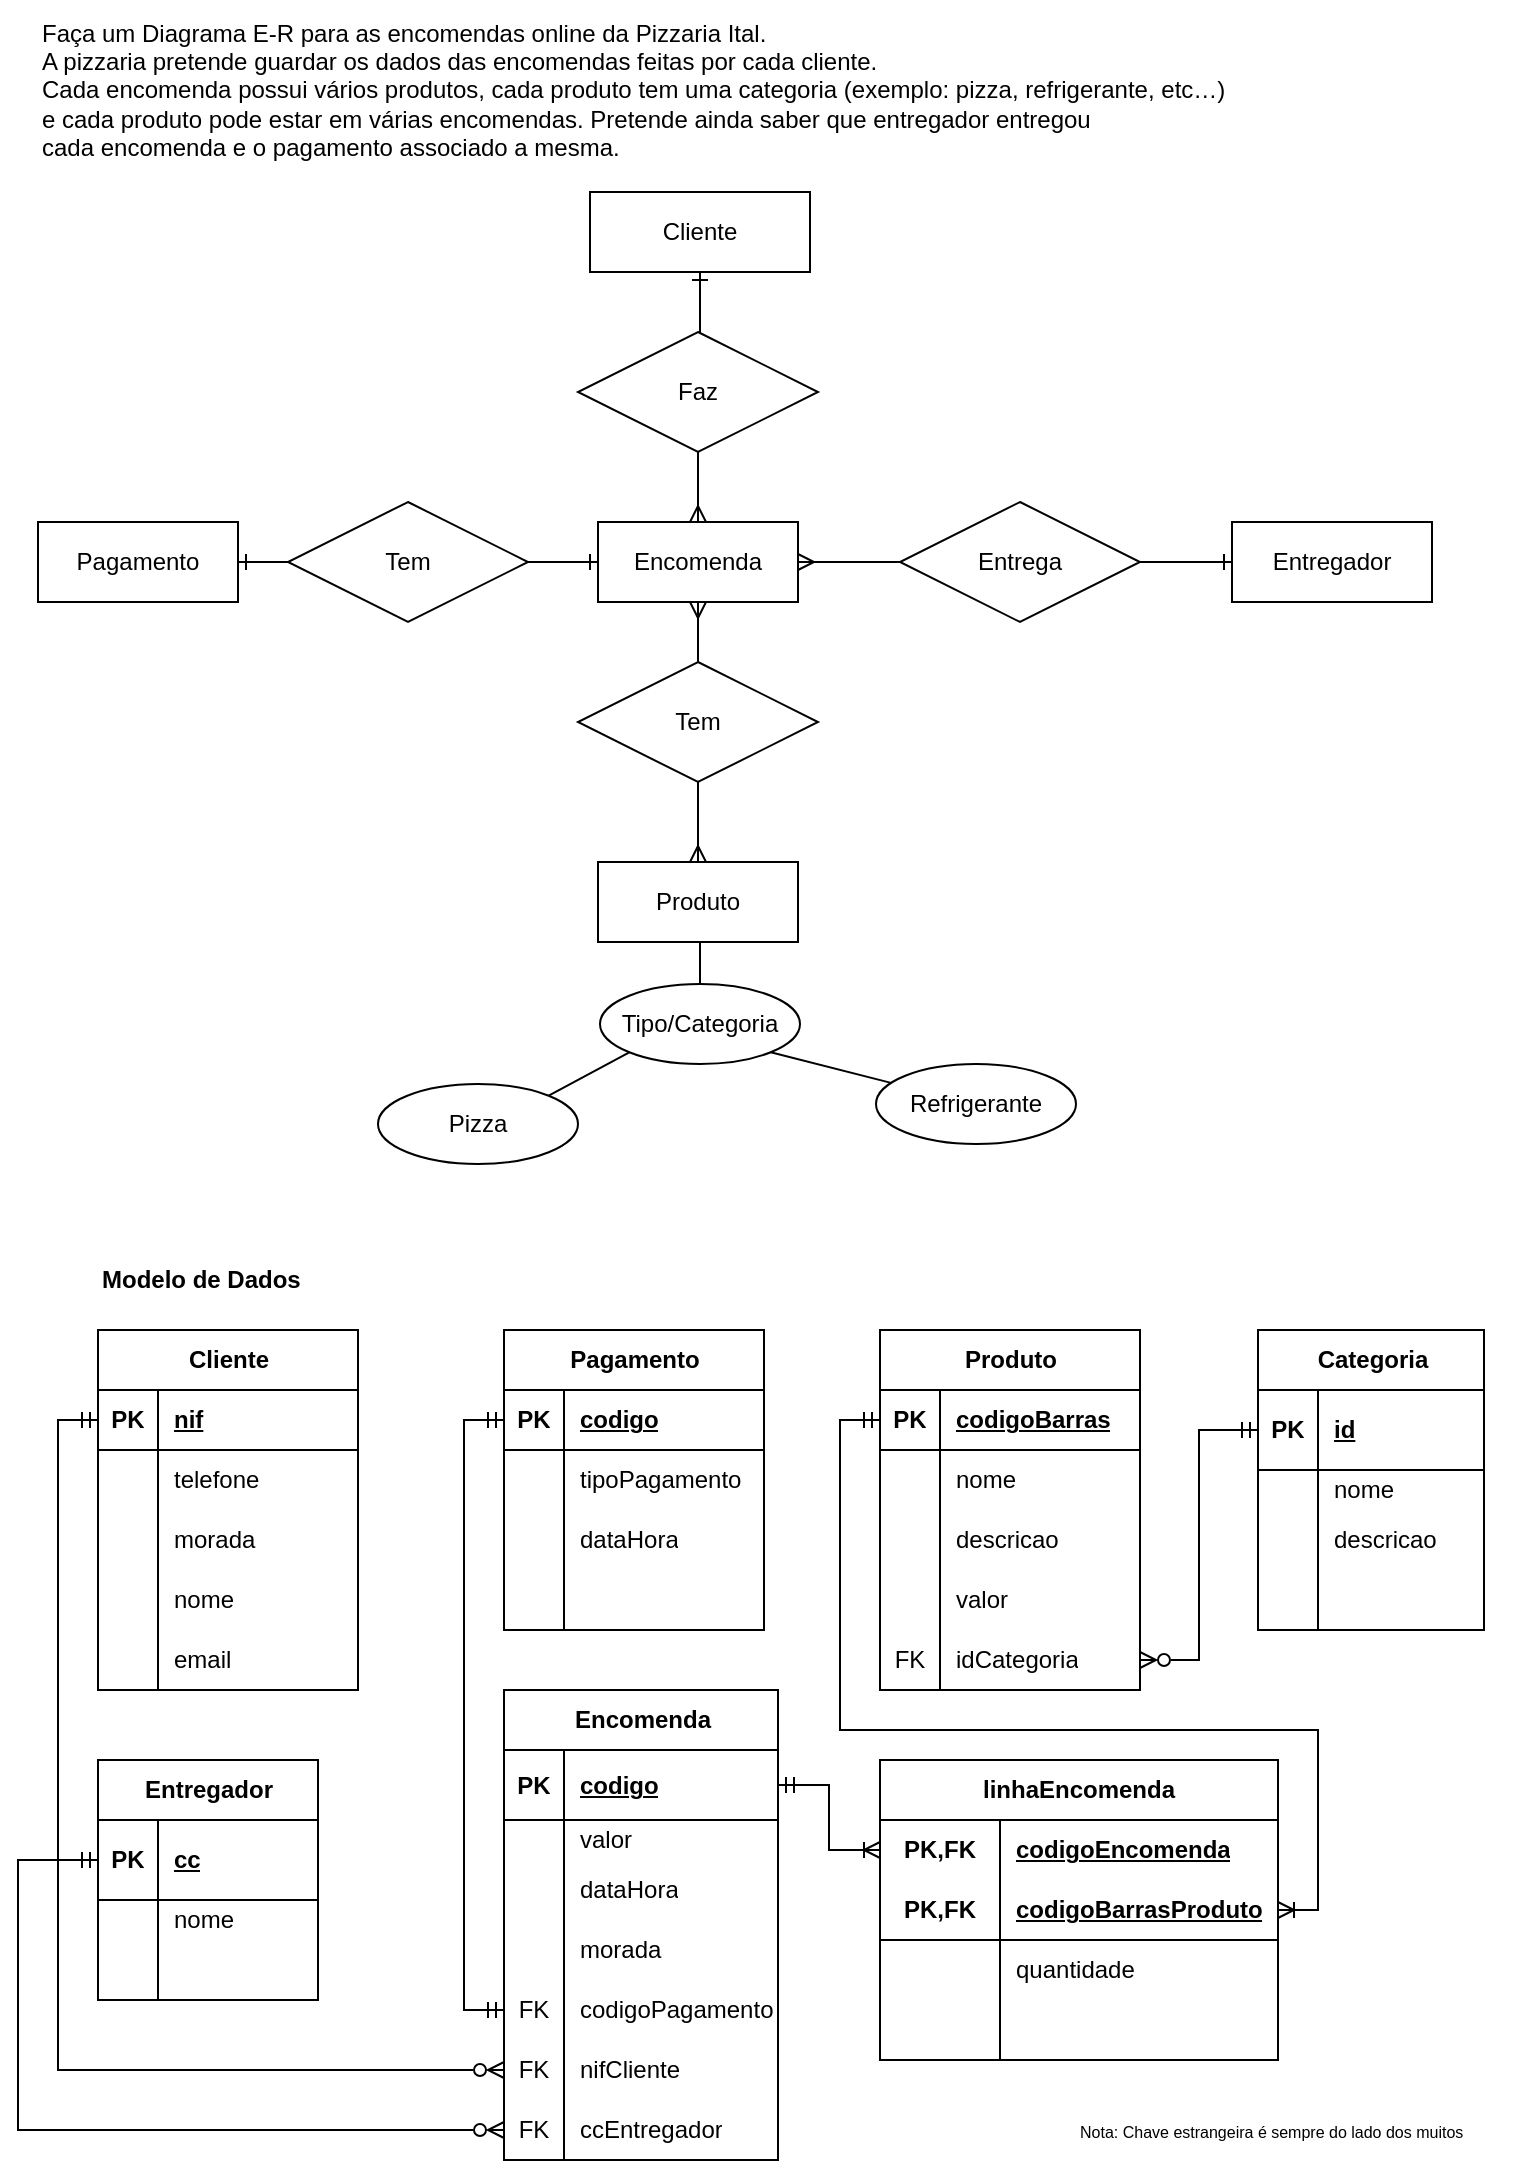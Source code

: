 <mxfile version="24.6.4" type="onedrive" pages="2">
  <diagram name="Ex_01" id="UTqnzTdZFfA5hEWAuuq_">
    <mxGraphModel grid="1" page="1" gridSize="10" guides="1" tooltips="1" connect="1" arrows="1" fold="1" pageScale="1" pageWidth="827" pageHeight="1169" math="0" shadow="0">
      <root>
        <mxCell id="0" />
        <mxCell id="1" parent="0" />
        <mxCell id="DDdQNpq2Jc3JpXYJOsHe-1" value="&lt;span dir=&quot;ltr&quot; class=&quot;ui-provider ne rp rq rr rs rt ru rv rw rx ry rz sa sb sc sd se sf sg sh si sj sk sl sm sn so sp sq sr ss st su sv sw&quot;&gt;Faça um Diagrama E-R para as encomendas online da Pizzaria Ital.&amp;nbsp;&lt;/span&gt;&lt;div&gt;&lt;span dir=&quot;ltr&quot; class=&quot;ui-provider ne rp rq rr rs rt ru rv rw rx ry rz sa sb sc sd se sf sg sh si sj sk sl sm sn so sp sq sr ss st su sv sw&quot;&gt;A pizzaria pretende guardar os dados das&amp;nbsp;&lt;span style=&quot;background-color: initial;&quot;&gt;encomendas feitas por cada cliente.&amp;nbsp;&lt;/span&gt;&lt;/span&gt;&lt;/div&gt;&lt;div&gt;&lt;span dir=&quot;ltr&quot; class=&quot;ui-provider ne rp rq rr rs rt ru rv rw rx ry rz sa sb sc sd se sf sg sh si sj sk sl sm sn so sp sq sr ss st su sv sw&quot;&gt;&lt;span style=&quot;background-color: initial;&quot;&gt;Cada encomenda possui vários produtos, cada produto tem uma categoria&amp;nbsp;&lt;/span&gt;&lt;span style=&quot;background-color: initial;&quot;&gt;(exemplo: pizza, refrigerante, etc…)&amp;nbsp;&lt;/span&gt;&lt;/span&gt;&lt;/div&gt;&lt;div&gt;&lt;span dir=&quot;ltr&quot; class=&quot;ui-provider ne rp rq rr rs rt ru rv rw rx ry rz sa sb sc sd se sf sg sh si sj sk sl sm sn so sp sq sr ss st su sv sw&quot;&gt;&lt;span style=&quot;background-color: initial;&quot;&gt;e cada produto pode estar em várias encomendas. Pretende ainda saber que&amp;nbsp;&lt;/span&gt;entregador entregou&amp;nbsp;&lt;/span&gt;&lt;/div&gt;&lt;div&gt;&lt;span dir=&quot;ltr&quot; class=&quot;ui-provider ne rp rq rr rs rt ru rv rw rx ry rz sa sb sc sd se sf sg sh si sj sk sl sm sn so sp sq sr ss st su sv sw&quot;&gt;cada encomenda e o pagamento associado a mesma.&lt;/span&gt;&lt;/div&gt;" style="text;html=1;align=left;verticalAlign=middle;resizable=0;points=[];autosize=1;strokeColor=none;fillColor=none;" vertex="1" parent="1">
          <mxGeometry x="-2430" y="40" width="620" height="90" as="geometry" />
        </mxCell>
        <mxCell id="DDdQNpq2Jc3JpXYJOsHe-2" value="Cliente" style="whiteSpace=wrap;html=1;align=center;" vertex="1" parent="1">
          <mxGeometry x="-2154" y="136" width="110" height="40" as="geometry" />
        </mxCell>
        <mxCell id="DDdQNpq2Jc3JpXYJOsHe-15" value="" style="edgeStyle=orthogonalEdgeStyle;rounded=0;orthogonalLoop=1;jettySize=auto;html=1;startArrow=ERmany;startFill=0;endArrow=none;endFill=0;" edge="1" parent="1" source="DDdQNpq2Jc3JpXYJOsHe-3" target="DDdQNpq2Jc3JpXYJOsHe-7">
          <mxGeometry relative="1" as="geometry" />
        </mxCell>
        <mxCell id="DDdQNpq2Jc3JpXYJOsHe-3" value="Encomenda" style="whiteSpace=wrap;html=1;align=center;" vertex="1" parent="1">
          <mxGeometry x="-2150" y="301" width="100" height="40" as="geometry" />
        </mxCell>
        <mxCell id="DDdQNpq2Jc3JpXYJOsHe-4" value="Faz" style="shape=rhombus;perimeter=rhombusPerimeter;whiteSpace=wrap;html=1;align=center;" vertex="1" parent="1">
          <mxGeometry x="-2160" y="206" width="120" height="60" as="geometry" />
        </mxCell>
        <mxCell id="DDdQNpq2Jc3JpXYJOsHe-6" value="Produto" style="whiteSpace=wrap;html=1;align=center;" vertex="1" parent="1">
          <mxGeometry x="-2150" y="471" width="100" height="40" as="geometry" />
        </mxCell>
        <mxCell id="DDdQNpq2Jc3JpXYJOsHe-14" value="" style="edgeStyle=orthogonalEdgeStyle;rounded=0;orthogonalLoop=1;jettySize=auto;html=1;endArrow=ERmany;endFill=0;" edge="1" parent="1" source="DDdQNpq2Jc3JpXYJOsHe-7" target="DDdQNpq2Jc3JpXYJOsHe-6">
          <mxGeometry relative="1" as="geometry">
            <Array as="points">
              <mxPoint x="-2100" y="451" />
              <mxPoint x="-2100" y="451" />
            </Array>
          </mxGeometry>
        </mxCell>
        <mxCell id="DDdQNpq2Jc3JpXYJOsHe-7" value="Tem" style="shape=rhombus;perimeter=rhombusPerimeter;whiteSpace=wrap;html=1;align=center;" vertex="1" parent="1">
          <mxGeometry x="-2160" y="371" width="120" height="60" as="geometry" />
        </mxCell>
        <mxCell id="DDdQNpq2Jc3JpXYJOsHe-12" value="" style="edgeStyle=orthogonalEdgeStyle;rounded=0;orthogonalLoop=1;jettySize=auto;html=1;endArrow=none;endFill=0;" edge="1" parent="1" source="DDdQNpq2Jc3JpXYJOsHe-8" target="DDdQNpq2Jc3JpXYJOsHe-6">
          <mxGeometry relative="1" as="geometry">
            <Array as="points">
              <mxPoint x="-2100" y="561" />
              <mxPoint x="-2100" y="561" />
            </Array>
          </mxGeometry>
        </mxCell>
        <mxCell id="DDdQNpq2Jc3JpXYJOsHe-8" value="Tipo/Categoria" style="ellipse;whiteSpace=wrap;html=1;align=center;" vertex="1" parent="1">
          <mxGeometry x="-2149" y="532" width="100" height="40" as="geometry" />
        </mxCell>
        <mxCell id="DDdQNpq2Jc3JpXYJOsHe-13" value="" style="rounded=0;orthogonalLoop=1;jettySize=auto;html=1;endArrow=none;endFill=0;entryX=1;entryY=1;entryDx=0;entryDy=0;" edge="1" parent="1" source="DDdQNpq2Jc3JpXYJOsHe-9" target="DDdQNpq2Jc3JpXYJOsHe-8">
          <mxGeometry relative="1" as="geometry">
            <Array as="points" />
          </mxGeometry>
        </mxCell>
        <mxCell id="DDdQNpq2Jc3JpXYJOsHe-9" value="Refrigerante" style="ellipse;whiteSpace=wrap;html=1;align=center;" vertex="1" parent="1">
          <mxGeometry x="-2011" y="572" width="100" height="40" as="geometry" />
        </mxCell>
        <mxCell id="DDdQNpq2Jc3JpXYJOsHe-16" value="" style="edgeStyle=orthogonalEdgeStyle;rounded=0;orthogonalLoop=1;jettySize=auto;html=1;startArrow=ERone;startFill=0;endArrow=none;endFill=0;" edge="1" parent="1" source="DDdQNpq2Jc3JpXYJOsHe-2" target="DDdQNpq2Jc3JpXYJOsHe-4">
          <mxGeometry relative="1" as="geometry">
            <mxPoint x="-2095.83" y="176" as="sourcePoint" />
            <mxPoint x="-2095.83" y="226" as="targetPoint" />
            <Array as="points">
              <mxPoint x="-2100" y="206" />
              <mxPoint x="-2100" y="206" />
            </Array>
          </mxGeometry>
        </mxCell>
        <mxCell id="DDdQNpq2Jc3JpXYJOsHe-17" value="" style="rounded=0;orthogonalLoop=1;jettySize=auto;html=1;endArrow=ERmany;endFill=0;entryX=0.5;entryY=0;entryDx=0;entryDy=0;exitX=0.5;exitY=1;exitDx=0;exitDy=0;edgeStyle=orthogonalEdgeStyle;" edge="1" parent="1" source="DDdQNpq2Jc3JpXYJOsHe-4" target="DDdQNpq2Jc3JpXYJOsHe-3">
          <mxGeometry relative="1" as="geometry">
            <mxPoint x="-2050" y="251" as="sourcePoint" />
            <mxPoint x="-2095.59" y="291" as="targetPoint" />
            <Array as="points">
              <mxPoint x="-2100" y="281" />
              <mxPoint x="-2100" y="281" />
            </Array>
          </mxGeometry>
        </mxCell>
        <mxCell id="DDdQNpq2Jc3JpXYJOsHe-18" value="Entregador" style="whiteSpace=wrap;html=1;align=center;" vertex="1" parent="1">
          <mxGeometry x="-1833" y="301" width="100" height="40" as="geometry" />
        </mxCell>
        <mxCell id="DDdQNpq2Jc3JpXYJOsHe-19" value="Entrega" style="shape=rhombus;perimeter=rhombusPerimeter;whiteSpace=wrap;html=1;align=center;" vertex="1" parent="1">
          <mxGeometry x="-1999" y="291" width="120" height="60" as="geometry" />
        </mxCell>
        <mxCell id="DDdQNpq2Jc3JpXYJOsHe-20" value="" style="edgeStyle=orthogonalEdgeStyle;rounded=0;orthogonalLoop=1;jettySize=auto;html=1;startArrow=ERone;startFill=0;endArrow=none;endFill=0;exitX=0;exitY=0.5;exitDx=0;exitDy=0;entryX=1;entryY=0.5;entryDx=0;entryDy=0;" edge="1" parent="1" source="DDdQNpq2Jc3JpXYJOsHe-18" target="DDdQNpq2Jc3JpXYJOsHe-19">
          <mxGeometry relative="1" as="geometry">
            <mxPoint x="-1849" y="231" as="sourcePoint" />
            <mxPoint x="-1849" y="291" as="targetPoint" />
            <Array as="points" />
          </mxGeometry>
        </mxCell>
        <mxCell id="DDdQNpq2Jc3JpXYJOsHe-21" value="" style="rounded=0;orthogonalLoop=1;jettySize=auto;html=1;endArrow=ERmany;endFill=0;exitX=0;exitY=0.5;exitDx=0;exitDy=0;edgeStyle=orthogonalEdgeStyle;entryX=1;entryY=0.5;entryDx=0;entryDy=0;" edge="1" parent="1" source="DDdQNpq2Jc3JpXYJOsHe-19" target="DDdQNpq2Jc3JpXYJOsHe-3">
          <mxGeometry relative="1" as="geometry">
            <mxPoint x="-2099" y="261" as="sourcePoint" />
            <mxPoint x="-1949" y="391" as="targetPoint" />
            <Array as="points">
              <mxPoint x="-2009" y="321" />
              <mxPoint x="-2009" y="321" />
            </Array>
          </mxGeometry>
        </mxCell>
        <mxCell id="DDdQNpq2Jc3JpXYJOsHe-22" value="Pagamento" style="whiteSpace=wrap;html=1;align=center;" vertex="1" parent="1">
          <mxGeometry x="-2430" y="301" width="100" height="40" as="geometry" />
        </mxCell>
        <mxCell id="DDdQNpq2Jc3JpXYJOsHe-27" value="Tem" style="shape=rhombus;perimeter=rhombusPerimeter;whiteSpace=wrap;html=1;align=center;" vertex="1" parent="1">
          <mxGeometry x="-2305" y="291" width="120" height="60" as="geometry" />
        </mxCell>
        <mxCell id="DDdQNpq2Jc3JpXYJOsHe-28" value="" style="rounded=0;orthogonalLoop=1;jettySize=auto;html=1;startArrow=ERone;startFill=0;endArrow=none;endFill=0;exitX=1;exitY=0.5;exitDx=0;exitDy=0;entryX=0;entryY=0.5;entryDx=0;entryDy=0;" edge="1" parent="1" source="DDdQNpq2Jc3JpXYJOsHe-22" target="DDdQNpq2Jc3JpXYJOsHe-27">
          <mxGeometry relative="1" as="geometry">
            <mxPoint x="-2043" y="121" as="sourcePoint" />
            <mxPoint x="-1929" y="121" as="targetPoint" />
          </mxGeometry>
        </mxCell>
        <mxCell id="DDdQNpq2Jc3JpXYJOsHe-29" value="" style="rounded=0;orthogonalLoop=1;jettySize=auto;html=1;startArrow=ERone;startFill=0;endArrow=none;endFill=0;exitX=0;exitY=0.5;exitDx=0;exitDy=0;entryX=1;entryY=0.5;entryDx=0;entryDy=0;" edge="1" parent="1" source="DDdQNpq2Jc3JpXYJOsHe-3" target="DDdQNpq2Jc3JpXYJOsHe-27">
          <mxGeometry relative="1" as="geometry">
            <mxPoint x="-1650" y="141" as="sourcePoint" />
            <mxPoint x="-2176" y="321" as="targetPoint" />
          </mxGeometry>
        </mxCell>
        <mxCell id="xPdTNqOweCAKqyTzC57M-2" value="Pizza" style="ellipse;whiteSpace=wrap;html=1;align=center;" vertex="1" parent="1">
          <mxGeometry x="-2260" y="582" width="100" height="40" as="geometry" />
        </mxCell>
        <mxCell id="xPdTNqOweCAKqyTzC57M-3" value="" style="rounded=0;orthogonalLoop=1;jettySize=auto;html=1;endArrow=none;endFill=0;entryX=0;entryY=1;entryDx=0;entryDy=0;exitX=1;exitY=0;exitDx=0;exitDy=0;" edge="1" parent="1" source="xPdTNqOweCAKqyTzC57M-2" target="DDdQNpq2Jc3JpXYJOsHe-8">
          <mxGeometry relative="1" as="geometry">
            <mxPoint x="-1991" y="590" as="sourcePoint" />
            <mxPoint x="-2054" y="576" as="targetPoint" />
          </mxGeometry>
        </mxCell>
        <mxCell id="IzCcqweRD-dVVf9Xq-Db-1" value="Cliente" style="shape=table;startSize=30;container=1;collapsible=1;childLayout=tableLayout;fixedRows=1;rowLines=0;fontStyle=1;align=center;resizeLast=1;html=1;" vertex="1" parent="1">
          <mxGeometry x="-2400" y="705" width="130" height="180" as="geometry" />
        </mxCell>
        <mxCell id="IzCcqweRD-dVVf9Xq-Db-2" value="" style="shape=tableRow;horizontal=0;startSize=0;swimlaneHead=0;swimlaneBody=0;fillColor=none;collapsible=0;dropTarget=0;points=[[0,0.5],[1,0.5]];portConstraint=eastwest;top=0;left=0;right=0;bottom=1;" vertex="1" parent="IzCcqweRD-dVVf9Xq-Db-1">
          <mxGeometry y="30" width="130" height="30" as="geometry" />
        </mxCell>
        <mxCell id="IzCcqweRD-dVVf9Xq-Db-3" value="PK" style="shape=partialRectangle;connectable=0;fillColor=none;top=0;left=0;bottom=0;right=0;fontStyle=1;overflow=hidden;whiteSpace=wrap;html=1;" vertex="1" parent="IzCcqweRD-dVVf9Xq-Db-2">
          <mxGeometry width="30" height="30" as="geometry">
            <mxRectangle width="30" height="30" as="alternateBounds" />
          </mxGeometry>
        </mxCell>
        <mxCell id="IzCcqweRD-dVVf9Xq-Db-4" value="nif" style="shape=partialRectangle;connectable=0;fillColor=none;top=0;left=0;bottom=0;right=0;align=left;spacingLeft=6;fontStyle=5;overflow=hidden;whiteSpace=wrap;html=1;" vertex="1" parent="IzCcqweRD-dVVf9Xq-Db-2">
          <mxGeometry x="30" width="100" height="30" as="geometry">
            <mxRectangle width="100" height="30" as="alternateBounds" />
          </mxGeometry>
        </mxCell>
        <mxCell id="IzCcqweRD-dVVf9Xq-Db-5" value="" style="shape=tableRow;horizontal=0;startSize=0;swimlaneHead=0;swimlaneBody=0;fillColor=none;collapsible=0;dropTarget=0;points=[[0,0.5],[1,0.5]];portConstraint=eastwest;top=0;left=0;right=0;bottom=0;" vertex="1" parent="IzCcqweRD-dVVf9Xq-Db-1">
          <mxGeometry y="60" width="130" height="30" as="geometry" />
        </mxCell>
        <mxCell id="IzCcqweRD-dVVf9Xq-Db-6" value="" style="shape=partialRectangle;connectable=0;fillColor=none;top=0;left=0;bottom=0;right=0;editable=1;overflow=hidden;whiteSpace=wrap;html=1;" vertex="1" parent="IzCcqweRD-dVVf9Xq-Db-5">
          <mxGeometry width="30" height="30" as="geometry">
            <mxRectangle width="30" height="30" as="alternateBounds" />
          </mxGeometry>
        </mxCell>
        <mxCell id="IzCcqweRD-dVVf9Xq-Db-7" value="telefone" style="shape=partialRectangle;connectable=0;fillColor=none;top=0;left=0;bottom=0;right=0;align=left;spacingLeft=6;overflow=hidden;whiteSpace=wrap;html=1;" vertex="1" parent="IzCcqweRD-dVVf9Xq-Db-5">
          <mxGeometry x="30" width="100" height="30" as="geometry">
            <mxRectangle width="100" height="30" as="alternateBounds" />
          </mxGeometry>
        </mxCell>
        <mxCell id="IzCcqweRD-dVVf9Xq-Db-8" value="" style="shape=tableRow;horizontal=0;startSize=0;swimlaneHead=0;swimlaneBody=0;fillColor=none;collapsible=0;dropTarget=0;points=[[0,0.5],[1,0.5]];portConstraint=eastwest;top=0;left=0;right=0;bottom=0;" vertex="1" parent="IzCcqweRD-dVVf9Xq-Db-1">
          <mxGeometry y="90" width="130" height="30" as="geometry" />
        </mxCell>
        <mxCell id="IzCcqweRD-dVVf9Xq-Db-9" value="" style="shape=partialRectangle;connectable=0;fillColor=none;top=0;left=0;bottom=0;right=0;editable=1;overflow=hidden;whiteSpace=wrap;html=1;" vertex="1" parent="IzCcqweRD-dVVf9Xq-Db-8">
          <mxGeometry width="30" height="30" as="geometry">
            <mxRectangle width="30" height="30" as="alternateBounds" />
          </mxGeometry>
        </mxCell>
        <mxCell id="IzCcqweRD-dVVf9Xq-Db-10" value="morada" style="shape=partialRectangle;connectable=0;fillColor=none;top=0;left=0;bottom=0;right=0;align=left;spacingLeft=6;overflow=hidden;whiteSpace=wrap;html=1;" vertex="1" parent="IzCcqweRD-dVVf9Xq-Db-8">
          <mxGeometry x="30" width="100" height="30" as="geometry">
            <mxRectangle width="100" height="30" as="alternateBounds" />
          </mxGeometry>
        </mxCell>
        <mxCell id="IzCcqweRD-dVVf9Xq-Db-11" value="" style="shape=tableRow;horizontal=0;startSize=0;swimlaneHead=0;swimlaneBody=0;fillColor=none;collapsible=0;dropTarget=0;points=[[0,0.5],[1,0.5]];portConstraint=eastwest;top=0;left=0;right=0;bottom=0;" vertex="1" parent="IzCcqweRD-dVVf9Xq-Db-1">
          <mxGeometry y="120" width="130" height="30" as="geometry" />
        </mxCell>
        <mxCell id="IzCcqweRD-dVVf9Xq-Db-12" value="" style="shape=partialRectangle;connectable=0;fillColor=none;top=0;left=0;bottom=0;right=0;editable=1;overflow=hidden;whiteSpace=wrap;html=1;" vertex="1" parent="IzCcqweRD-dVVf9Xq-Db-11">
          <mxGeometry width="30" height="30" as="geometry">
            <mxRectangle width="30" height="30" as="alternateBounds" />
          </mxGeometry>
        </mxCell>
        <mxCell id="IzCcqweRD-dVVf9Xq-Db-13" value="nome" style="shape=partialRectangle;connectable=0;fillColor=none;top=0;left=0;bottom=0;right=0;align=left;spacingLeft=6;overflow=hidden;whiteSpace=wrap;html=1;" vertex="1" parent="IzCcqweRD-dVVf9Xq-Db-11">
          <mxGeometry x="30" width="100" height="30" as="geometry">
            <mxRectangle width="100" height="30" as="alternateBounds" />
          </mxGeometry>
        </mxCell>
        <mxCell id="IzCcqweRD-dVVf9Xq-Db-16" value="" style="shape=tableRow;horizontal=0;startSize=0;swimlaneHead=0;swimlaneBody=0;fillColor=none;collapsible=0;dropTarget=0;points=[[0,0.5],[1,0.5]];portConstraint=eastwest;top=0;left=0;right=0;bottom=0;" vertex="1" parent="IzCcqweRD-dVVf9Xq-Db-1">
          <mxGeometry y="150" width="130" height="30" as="geometry" />
        </mxCell>
        <mxCell id="IzCcqweRD-dVVf9Xq-Db-17" value="" style="shape=partialRectangle;connectable=0;fillColor=none;top=0;left=0;bottom=0;right=0;editable=1;overflow=hidden;whiteSpace=wrap;html=1;" vertex="1" parent="IzCcqweRD-dVVf9Xq-Db-16">
          <mxGeometry width="30" height="30" as="geometry">
            <mxRectangle width="30" height="30" as="alternateBounds" />
          </mxGeometry>
        </mxCell>
        <mxCell id="IzCcqweRD-dVVf9Xq-Db-18" value="email" style="shape=partialRectangle;connectable=0;fillColor=none;top=0;left=0;bottom=0;right=0;align=left;spacingLeft=6;overflow=hidden;whiteSpace=wrap;html=1;" vertex="1" parent="IzCcqweRD-dVVf9Xq-Db-16">
          <mxGeometry x="30" width="100" height="30" as="geometry">
            <mxRectangle width="100" height="30" as="alternateBounds" />
          </mxGeometry>
        </mxCell>
        <mxCell id="IzCcqweRD-dVVf9Xq-Db-14" value="&lt;b&gt;Modelo de Dados&lt;/b&gt;" style="text;html=1;align=left;verticalAlign=middle;resizable=0;points=[];autosize=1;strokeColor=none;fillColor=none;" vertex="1" parent="1">
          <mxGeometry x="-2400" y="665" width="120" height="30" as="geometry" />
        </mxCell>
        <mxCell id="IzCcqweRD-dVVf9Xq-Db-19" value="Pagamento" style="shape=table;startSize=30;container=1;collapsible=1;childLayout=tableLayout;fixedRows=1;rowLines=0;fontStyle=1;align=center;resizeLast=1;html=1;" vertex="1" parent="1">
          <mxGeometry x="-2197" y="705" width="130" height="150" as="geometry">
            <mxRectangle x="-2197" y="770" width="100" height="30" as="alternateBounds" />
          </mxGeometry>
        </mxCell>
        <mxCell id="IzCcqweRD-dVVf9Xq-Db-20" value="" style="shape=tableRow;horizontal=0;startSize=0;swimlaneHead=0;swimlaneBody=0;fillColor=none;collapsible=0;dropTarget=0;points=[[0,0.5],[1,0.5]];portConstraint=eastwest;top=0;left=0;right=0;bottom=1;" vertex="1" parent="IzCcqweRD-dVVf9Xq-Db-19">
          <mxGeometry y="30" width="130" height="30" as="geometry" />
        </mxCell>
        <mxCell id="IzCcqweRD-dVVf9Xq-Db-21" value="PK" style="shape=partialRectangle;connectable=0;fillColor=none;top=0;left=0;bottom=0;right=0;fontStyle=1;overflow=hidden;whiteSpace=wrap;html=1;" vertex="1" parent="IzCcqweRD-dVVf9Xq-Db-20">
          <mxGeometry width="30" height="30" as="geometry">
            <mxRectangle width="30" height="30" as="alternateBounds" />
          </mxGeometry>
        </mxCell>
        <mxCell id="IzCcqweRD-dVVf9Xq-Db-22" value="codigo" style="shape=partialRectangle;connectable=0;fillColor=none;top=0;left=0;bottom=0;right=0;align=left;spacingLeft=6;fontStyle=5;overflow=hidden;whiteSpace=wrap;html=1;" vertex="1" parent="IzCcqweRD-dVVf9Xq-Db-20">
          <mxGeometry x="30" width="100" height="30" as="geometry">
            <mxRectangle width="100" height="30" as="alternateBounds" />
          </mxGeometry>
        </mxCell>
        <mxCell id="IzCcqweRD-dVVf9Xq-Db-23" value="" style="shape=tableRow;horizontal=0;startSize=0;swimlaneHead=0;swimlaneBody=0;fillColor=none;collapsible=0;dropTarget=0;points=[[0,0.5],[1,0.5]];portConstraint=eastwest;top=0;left=0;right=0;bottom=0;" vertex="1" parent="IzCcqweRD-dVVf9Xq-Db-19">
          <mxGeometry y="60" width="130" height="30" as="geometry" />
        </mxCell>
        <mxCell id="IzCcqweRD-dVVf9Xq-Db-24" value="" style="shape=partialRectangle;connectable=0;fillColor=none;top=0;left=0;bottom=0;right=0;editable=1;overflow=hidden;whiteSpace=wrap;html=1;" vertex="1" parent="IzCcqweRD-dVVf9Xq-Db-23">
          <mxGeometry width="30" height="30" as="geometry">
            <mxRectangle width="30" height="30" as="alternateBounds" />
          </mxGeometry>
        </mxCell>
        <mxCell id="IzCcqweRD-dVVf9Xq-Db-25" value="tipoPagamento" style="shape=partialRectangle;connectable=0;fillColor=none;top=0;left=0;bottom=0;right=0;align=left;spacingLeft=6;overflow=hidden;whiteSpace=wrap;html=1;" vertex="1" parent="IzCcqweRD-dVVf9Xq-Db-23">
          <mxGeometry x="30" width="100" height="30" as="geometry">
            <mxRectangle width="100" height="30" as="alternateBounds" />
          </mxGeometry>
        </mxCell>
        <mxCell id="IzCcqweRD-dVVf9Xq-Db-26" value="" style="shape=tableRow;horizontal=0;startSize=0;swimlaneHead=0;swimlaneBody=0;fillColor=none;collapsible=0;dropTarget=0;points=[[0,0.5],[1,0.5]];portConstraint=eastwest;top=0;left=0;right=0;bottom=0;" vertex="1" parent="IzCcqweRD-dVVf9Xq-Db-19">
          <mxGeometry y="90" width="130" height="30" as="geometry" />
        </mxCell>
        <mxCell id="IzCcqweRD-dVVf9Xq-Db-27" value="" style="shape=partialRectangle;connectable=0;fillColor=none;top=0;left=0;bottom=0;right=0;editable=1;overflow=hidden;whiteSpace=wrap;html=1;" vertex="1" parent="IzCcqweRD-dVVf9Xq-Db-26">
          <mxGeometry width="30" height="30" as="geometry">
            <mxRectangle width="30" height="30" as="alternateBounds" />
          </mxGeometry>
        </mxCell>
        <mxCell id="IzCcqweRD-dVVf9Xq-Db-28" value="dataHora" style="shape=partialRectangle;connectable=0;fillColor=none;top=0;left=0;bottom=0;right=0;align=left;spacingLeft=6;overflow=hidden;whiteSpace=wrap;html=1;" vertex="1" parent="IzCcqweRD-dVVf9Xq-Db-26">
          <mxGeometry x="30" width="100" height="30" as="geometry">
            <mxRectangle width="100" height="30" as="alternateBounds" />
          </mxGeometry>
        </mxCell>
        <mxCell id="IzCcqweRD-dVVf9Xq-Db-32" value="" style="shape=tableRow;horizontal=0;startSize=0;swimlaneHead=0;swimlaneBody=0;fillColor=none;collapsible=0;dropTarget=0;points=[[0,0.5],[1,0.5]];portConstraint=eastwest;top=0;left=0;right=0;bottom=0;" vertex="1" parent="IzCcqweRD-dVVf9Xq-Db-19">
          <mxGeometry y="120" width="130" height="30" as="geometry" />
        </mxCell>
        <mxCell id="IzCcqweRD-dVVf9Xq-Db-33" value="" style="shape=partialRectangle;connectable=0;fillColor=none;top=0;left=0;bottom=0;right=0;editable=1;overflow=hidden;whiteSpace=wrap;html=1;" vertex="1" parent="IzCcqweRD-dVVf9Xq-Db-32">
          <mxGeometry width="30" height="30" as="geometry">
            <mxRectangle width="30" height="30" as="alternateBounds" />
          </mxGeometry>
        </mxCell>
        <mxCell id="IzCcqweRD-dVVf9Xq-Db-34" value="" style="shape=partialRectangle;connectable=0;fillColor=none;top=0;left=0;bottom=0;right=0;align=left;spacingLeft=6;overflow=hidden;whiteSpace=wrap;html=1;" vertex="1" parent="IzCcqweRD-dVVf9Xq-Db-32">
          <mxGeometry x="30" width="100" height="30" as="geometry">
            <mxRectangle width="100" height="30" as="alternateBounds" />
          </mxGeometry>
        </mxCell>
        <mxCell id="IzCcqweRD-dVVf9Xq-Db-35" value="Produto" style="shape=table;startSize=30;container=1;collapsible=1;childLayout=tableLayout;fixedRows=1;rowLines=0;fontStyle=1;align=center;resizeLast=1;html=1;" vertex="1" parent="1">
          <mxGeometry x="-2009" y="705" width="130" height="180" as="geometry" />
        </mxCell>
        <mxCell id="IzCcqweRD-dVVf9Xq-Db-36" value="" style="shape=tableRow;horizontal=0;startSize=0;swimlaneHead=0;swimlaneBody=0;fillColor=none;collapsible=0;dropTarget=0;points=[[0,0.5],[1,0.5]];portConstraint=eastwest;top=0;left=0;right=0;bottom=1;" vertex="1" parent="IzCcqweRD-dVVf9Xq-Db-35">
          <mxGeometry y="30" width="130" height="30" as="geometry" />
        </mxCell>
        <mxCell id="IzCcqweRD-dVVf9Xq-Db-37" value="PK" style="shape=partialRectangle;connectable=0;fillColor=none;top=0;left=0;bottom=0;right=0;fontStyle=1;overflow=hidden;whiteSpace=wrap;html=1;" vertex="1" parent="IzCcqweRD-dVVf9Xq-Db-36">
          <mxGeometry width="30" height="30" as="geometry">
            <mxRectangle width="30" height="30" as="alternateBounds" />
          </mxGeometry>
        </mxCell>
        <mxCell id="IzCcqweRD-dVVf9Xq-Db-38" value="codigoBarras" style="shape=partialRectangle;connectable=0;fillColor=none;top=0;left=0;bottom=0;right=0;align=left;spacingLeft=6;fontStyle=5;overflow=hidden;whiteSpace=wrap;html=1;" vertex="1" parent="IzCcqweRD-dVVf9Xq-Db-36">
          <mxGeometry x="30" width="100" height="30" as="geometry">
            <mxRectangle width="100" height="30" as="alternateBounds" />
          </mxGeometry>
        </mxCell>
        <mxCell id="IzCcqweRD-dVVf9Xq-Db-39" value="" style="shape=tableRow;horizontal=0;startSize=0;swimlaneHead=0;swimlaneBody=0;fillColor=none;collapsible=0;dropTarget=0;points=[[0,0.5],[1,0.5]];portConstraint=eastwest;top=0;left=0;right=0;bottom=0;" vertex="1" parent="IzCcqweRD-dVVf9Xq-Db-35">
          <mxGeometry y="60" width="130" height="30" as="geometry" />
        </mxCell>
        <mxCell id="IzCcqweRD-dVVf9Xq-Db-40" value="" style="shape=partialRectangle;connectable=0;fillColor=none;top=0;left=0;bottom=0;right=0;editable=1;overflow=hidden;whiteSpace=wrap;html=1;" vertex="1" parent="IzCcqweRD-dVVf9Xq-Db-39">
          <mxGeometry width="30" height="30" as="geometry">
            <mxRectangle width="30" height="30" as="alternateBounds" />
          </mxGeometry>
        </mxCell>
        <mxCell id="IzCcqweRD-dVVf9Xq-Db-41" value="nome" style="shape=partialRectangle;connectable=0;fillColor=none;top=0;left=0;bottom=0;right=0;align=left;spacingLeft=6;overflow=hidden;whiteSpace=wrap;html=1;" vertex="1" parent="IzCcqweRD-dVVf9Xq-Db-39">
          <mxGeometry x="30" width="100" height="30" as="geometry">
            <mxRectangle width="100" height="30" as="alternateBounds" />
          </mxGeometry>
        </mxCell>
        <mxCell id="IzCcqweRD-dVVf9Xq-Db-42" value="" style="shape=tableRow;horizontal=0;startSize=0;swimlaneHead=0;swimlaneBody=0;fillColor=none;collapsible=0;dropTarget=0;points=[[0,0.5],[1,0.5]];portConstraint=eastwest;top=0;left=0;right=0;bottom=0;" vertex="1" parent="IzCcqweRD-dVVf9Xq-Db-35">
          <mxGeometry y="90" width="130" height="30" as="geometry" />
        </mxCell>
        <mxCell id="IzCcqweRD-dVVf9Xq-Db-43" value="" style="shape=partialRectangle;connectable=0;fillColor=none;top=0;left=0;bottom=0;right=0;editable=1;overflow=hidden;whiteSpace=wrap;html=1;" vertex="1" parent="IzCcqweRD-dVVf9Xq-Db-42">
          <mxGeometry width="30" height="30" as="geometry">
            <mxRectangle width="30" height="30" as="alternateBounds" />
          </mxGeometry>
        </mxCell>
        <mxCell id="IzCcqweRD-dVVf9Xq-Db-44" value="descricao" style="shape=partialRectangle;connectable=0;fillColor=none;top=0;left=0;bottom=0;right=0;align=left;spacingLeft=6;overflow=hidden;whiteSpace=wrap;html=1;" vertex="1" parent="IzCcqweRD-dVVf9Xq-Db-42">
          <mxGeometry x="30" width="100" height="30" as="geometry">
            <mxRectangle width="100" height="30" as="alternateBounds" />
          </mxGeometry>
        </mxCell>
        <mxCell id="IzCcqweRD-dVVf9Xq-Db-45" value="" style="shape=tableRow;horizontal=0;startSize=0;swimlaneHead=0;swimlaneBody=0;fillColor=none;collapsible=0;dropTarget=0;points=[[0,0.5],[1,0.5]];portConstraint=eastwest;top=0;left=0;right=0;bottom=0;" vertex="1" parent="IzCcqweRD-dVVf9Xq-Db-35">
          <mxGeometry y="120" width="130" height="30" as="geometry" />
        </mxCell>
        <mxCell id="IzCcqweRD-dVVf9Xq-Db-46" value="" style="shape=partialRectangle;connectable=0;fillColor=none;top=0;left=0;bottom=0;right=0;editable=1;overflow=hidden;whiteSpace=wrap;html=1;" vertex="1" parent="IzCcqweRD-dVVf9Xq-Db-45">
          <mxGeometry width="30" height="30" as="geometry">
            <mxRectangle width="30" height="30" as="alternateBounds" />
          </mxGeometry>
        </mxCell>
        <mxCell id="IzCcqweRD-dVVf9Xq-Db-47" value="valor" style="shape=partialRectangle;connectable=0;fillColor=none;top=0;left=0;bottom=0;right=0;align=left;spacingLeft=6;overflow=hidden;whiteSpace=wrap;html=1;" vertex="1" parent="IzCcqweRD-dVVf9Xq-Db-45">
          <mxGeometry x="30" width="100" height="30" as="geometry">
            <mxRectangle width="100" height="30" as="alternateBounds" />
          </mxGeometry>
        </mxCell>
        <mxCell id="IzCcqweRD-dVVf9Xq-Db-89" value="" style="shape=tableRow;horizontal=0;startSize=0;swimlaneHead=0;swimlaneBody=0;fillColor=none;collapsible=0;dropTarget=0;points=[[0,0.5],[1,0.5]];portConstraint=eastwest;top=0;left=0;right=0;bottom=0;" vertex="1" parent="IzCcqweRD-dVVf9Xq-Db-35">
          <mxGeometry y="150" width="130" height="30" as="geometry" />
        </mxCell>
        <mxCell id="IzCcqweRD-dVVf9Xq-Db-90" value="FK" style="shape=partialRectangle;connectable=0;fillColor=none;top=0;left=0;bottom=0;right=0;editable=1;overflow=hidden;whiteSpace=wrap;html=1;" vertex="1" parent="IzCcqweRD-dVVf9Xq-Db-89">
          <mxGeometry width="30" height="30" as="geometry">
            <mxRectangle width="30" height="30" as="alternateBounds" />
          </mxGeometry>
        </mxCell>
        <mxCell id="IzCcqweRD-dVVf9Xq-Db-91" value="idCategoria" style="shape=partialRectangle;connectable=0;fillColor=none;top=0;left=0;bottom=0;right=0;align=left;spacingLeft=6;overflow=hidden;whiteSpace=wrap;html=1;" vertex="1" parent="IzCcqweRD-dVVf9Xq-Db-89">
          <mxGeometry x="30" width="100" height="30" as="geometry">
            <mxRectangle width="100" height="30" as="alternateBounds" />
          </mxGeometry>
        </mxCell>
        <mxCell id="IzCcqweRD-dVVf9Xq-Db-48" value="Categoria" style="shape=table;startSize=30;container=1;collapsible=1;childLayout=tableLayout;fixedRows=1;rowLines=0;fontStyle=1;align=center;resizeLast=1;html=1;" vertex="1" parent="1">
          <mxGeometry x="-1820" y="705" width="113" height="150" as="geometry" />
        </mxCell>
        <mxCell id="IzCcqweRD-dVVf9Xq-Db-49" value="" style="shape=tableRow;horizontal=0;startSize=0;swimlaneHead=0;swimlaneBody=0;fillColor=none;collapsible=0;dropTarget=0;points=[[0,0.5],[1,0.5]];portConstraint=eastwest;top=0;left=0;right=0;bottom=1;" vertex="1" parent="IzCcqweRD-dVVf9Xq-Db-48">
          <mxGeometry y="30" width="113" height="40" as="geometry" />
        </mxCell>
        <mxCell id="IzCcqweRD-dVVf9Xq-Db-50" value="PK" style="shape=partialRectangle;connectable=0;fillColor=none;top=0;left=0;bottom=0;right=0;fontStyle=1;overflow=hidden;whiteSpace=wrap;html=1;" vertex="1" parent="IzCcqweRD-dVVf9Xq-Db-49">
          <mxGeometry width="30" height="40" as="geometry">
            <mxRectangle width="30" height="40" as="alternateBounds" />
          </mxGeometry>
        </mxCell>
        <mxCell id="IzCcqweRD-dVVf9Xq-Db-51" value="id" style="shape=partialRectangle;connectable=0;fillColor=none;top=0;left=0;bottom=0;right=0;align=left;spacingLeft=6;fontStyle=5;overflow=hidden;whiteSpace=wrap;html=1;" vertex="1" parent="IzCcqweRD-dVVf9Xq-Db-49">
          <mxGeometry x="30" width="83" height="40" as="geometry">
            <mxRectangle width="83" height="40" as="alternateBounds" />
          </mxGeometry>
        </mxCell>
        <mxCell id="IzCcqweRD-dVVf9Xq-Db-52" value="" style="shape=tableRow;horizontal=0;startSize=0;swimlaneHead=0;swimlaneBody=0;fillColor=none;collapsible=0;dropTarget=0;points=[[0,0.5],[1,0.5]];portConstraint=eastwest;top=0;left=0;right=0;bottom=0;" vertex="1" parent="IzCcqweRD-dVVf9Xq-Db-48">
          <mxGeometry y="70" width="113" height="20" as="geometry" />
        </mxCell>
        <mxCell id="IzCcqweRD-dVVf9Xq-Db-53" value="" style="shape=partialRectangle;connectable=0;fillColor=none;top=0;left=0;bottom=0;right=0;editable=1;overflow=hidden;whiteSpace=wrap;html=1;" vertex="1" parent="IzCcqweRD-dVVf9Xq-Db-52">
          <mxGeometry width="30" height="20" as="geometry">
            <mxRectangle width="30" height="20" as="alternateBounds" />
          </mxGeometry>
        </mxCell>
        <mxCell id="IzCcqweRD-dVVf9Xq-Db-54" value="nome" style="shape=partialRectangle;connectable=0;fillColor=none;top=0;left=0;bottom=0;right=0;align=left;spacingLeft=6;overflow=hidden;whiteSpace=wrap;html=1;" vertex="1" parent="IzCcqweRD-dVVf9Xq-Db-52">
          <mxGeometry x="30" width="83" height="20" as="geometry">
            <mxRectangle width="83" height="20" as="alternateBounds" />
          </mxGeometry>
        </mxCell>
        <mxCell id="IzCcqweRD-dVVf9Xq-Db-55" value="" style="shape=tableRow;horizontal=0;startSize=0;swimlaneHead=0;swimlaneBody=0;fillColor=none;collapsible=0;dropTarget=0;points=[[0,0.5],[1,0.5]];portConstraint=eastwest;top=0;left=0;right=0;bottom=0;" vertex="1" parent="IzCcqweRD-dVVf9Xq-Db-48">
          <mxGeometry y="90" width="113" height="30" as="geometry" />
        </mxCell>
        <mxCell id="IzCcqweRD-dVVf9Xq-Db-56" value="" style="shape=partialRectangle;connectable=0;fillColor=none;top=0;left=0;bottom=0;right=0;editable=1;overflow=hidden;whiteSpace=wrap;html=1;" vertex="1" parent="IzCcqweRD-dVVf9Xq-Db-55">
          <mxGeometry width="30" height="30" as="geometry">
            <mxRectangle width="30" height="30" as="alternateBounds" />
          </mxGeometry>
        </mxCell>
        <mxCell id="IzCcqweRD-dVVf9Xq-Db-57" value="descricao" style="shape=partialRectangle;connectable=0;fillColor=none;top=0;left=0;bottom=0;right=0;align=left;spacingLeft=6;overflow=hidden;whiteSpace=wrap;html=1;" vertex="1" parent="IzCcqweRD-dVVf9Xq-Db-55">
          <mxGeometry x="30" width="83" height="30" as="geometry">
            <mxRectangle width="83" height="30" as="alternateBounds" />
          </mxGeometry>
        </mxCell>
        <mxCell id="IzCcqweRD-dVVf9Xq-Db-58" value="" style="shape=tableRow;horizontal=0;startSize=0;swimlaneHead=0;swimlaneBody=0;fillColor=none;collapsible=0;dropTarget=0;points=[[0,0.5],[1,0.5]];portConstraint=eastwest;top=0;left=0;right=0;bottom=0;" vertex="1" parent="IzCcqweRD-dVVf9Xq-Db-48">
          <mxGeometry y="120" width="113" height="30" as="geometry" />
        </mxCell>
        <mxCell id="IzCcqweRD-dVVf9Xq-Db-59" value="" style="shape=partialRectangle;connectable=0;fillColor=none;top=0;left=0;bottom=0;right=0;editable=1;overflow=hidden;whiteSpace=wrap;html=1;" vertex="1" parent="IzCcqweRD-dVVf9Xq-Db-58">
          <mxGeometry width="30" height="30" as="geometry">
            <mxRectangle width="30" height="30" as="alternateBounds" />
          </mxGeometry>
        </mxCell>
        <mxCell id="IzCcqweRD-dVVf9Xq-Db-60" value="" style="shape=partialRectangle;connectable=0;fillColor=none;top=0;left=0;bottom=0;right=0;align=left;spacingLeft=6;overflow=hidden;whiteSpace=wrap;html=1;" vertex="1" parent="IzCcqweRD-dVVf9Xq-Db-58">
          <mxGeometry x="30" width="83" height="30" as="geometry">
            <mxRectangle width="83" height="30" as="alternateBounds" />
          </mxGeometry>
        </mxCell>
        <mxCell id="IzCcqweRD-dVVf9Xq-Db-61" value="Entregador" style="shape=table;startSize=30;container=1;collapsible=1;childLayout=tableLayout;fixedRows=1;rowLines=0;fontStyle=1;align=center;resizeLast=1;html=1;" vertex="1" parent="1">
          <mxGeometry x="-2400" y="920" width="110" height="120" as="geometry" />
        </mxCell>
        <mxCell id="IzCcqweRD-dVVf9Xq-Db-62" value="" style="shape=tableRow;horizontal=0;startSize=0;swimlaneHead=0;swimlaneBody=0;fillColor=none;collapsible=0;dropTarget=0;points=[[0,0.5],[1,0.5]];portConstraint=eastwest;top=0;left=0;right=0;bottom=1;" vertex="1" parent="IzCcqweRD-dVVf9Xq-Db-61">
          <mxGeometry y="30" width="110" height="40" as="geometry" />
        </mxCell>
        <mxCell id="IzCcqweRD-dVVf9Xq-Db-63" value="PK" style="shape=partialRectangle;connectable=0;fillColor=none;top=0;left=0;bottom=0;right=0;fontStyle=1;overflow=hidden;whiteSpace=wrap;html=1;" vertex="1" parent="IzCcqweRD-dVVf9Xq-Db-62">
          <mxGeometry width="30" height="40" as="geometry">
            <mxRectangle width="30" height="40" as="alternateBounds" />
          </mxGeometry>
        </mxCell>
        <mxCell id="IzCcqweRD-dVVf9Xq-Db-64" value="cc" style="shape=partialRectangle;connectable=0;fillColor=none;top=0;left=0;bottom=0;right=0;align=left;spacingLeft=6;fontStyle=5;overflow=hidden;whiteSpace=wrap;html=1;" vertex="1" parent="IzCcqweRD-dVVf9Xq-Db-62">
          <mxGeometry x="30" width="80" height="40" as="geometry">
            <mxRectangle width="80" height="40" as="alternateBounds" />
          </mxGeometry>
        </mxCell>
        <mxCell id="IzCcqweRD-dVVf9Xq-Db-65" value="" style="shape=tableRow;horizontal=0;startSize=0;swimlaneHead=0;swimlaneBody=0;fillColor=none;collapsible=0;dropTarget=0;points=[[0,0.5],[1,0.5]];portConstraint=eastwest;top=0;left=0;right=0;bottom=0;" vertex="1" parent="IzCcqweRD-dVVf9Xq-Db-61">
          <mxGeometry y="70" width="110" height="20" as="geometry" />
        </mxCell>
        <mxCell id="IzCcqweRD-dVVf9Xq-Db-66" value="" style="shape=partialRectangle;connectable=0;fillColor=none;top=0;left=0;bottom=0;right=0;editable=1;overflow=hidden;whiteSpace=wrap;html=1;" vertex="1" parent="IzCcqweRD-dVVf9Xq-Db-65">
          <mxGeometry width="30" height="20" as="geometry">
            <mxRectangle width="30" height="20" as="alternateBounds" />
          </mxGeometry>
        </mxCell>
        <mxCell id="IzCcqweRD-dVVf9Xq-Db-67" value="nome" style="shape=partialRectangle;connectable=0;fillColor=none;top=0;left=0;bottom=0;right=0;align=left;spacingLeft=6;overflow=hidden;whiteSpace=wrap;html=1;" vertex="1" parent="IzCcqweRD-dVVf9Xq-Db-65">
          <mxGeometry x="30" width="80" height="20" as="geometry">
            <mxRectangle width="80" height="20" as="alternateBounds" />
          </mxGeometry>
        </mxCell>
        <mxCell id="IzCcqweRD-dVVf9Xq-Db-71" value="" style="shape=tableRow;horizontal=0;startSize=0;swimlaneHead=0;swimlaneBody=0;fillColor=none;collapsible=0;dropTarget=0;points=[[0,0.5],[1,0.5]];portConstraint=eastwest;top=0;left=0;right=0;bottom=0;" vertex="1" parent="IzCcqweRD-dVVf9Xq-Db-61">
          <mxGeometry y="90" width="110" height="30" as="geometry" />
        </mxCell>
        <mxCell id="IzCcqweRD-dVVf9Xq-Db-72" value="" style="shape=partialRectangle;connectable=0;fillColor=none;top=0;left=0;bottom=0;right=0;editable=1;overflow=hidden;whiteSpace=wrap;html=1;" vertex="1" parent="IzCcqweRD-dVVf9Xq-Db-71">
          <mxGeometry width="30" height="30" as="geometry">
            <mxRectangle width="30" height="30" as="alternateBounds" />
          </mxGeometry>
        </mxCell>
        <mxCell id="IzCcqweRD-dVVf9Xq-Db-73" value="" style="shape=partialRectangle;connectable=0;fillColor=none;top=0;left=0;bottom=0;right=0;align=left;spacingLeft=6;overflow=hidden;whiteSpace=wrap;html=1;" vertex="1" parent="IzCcqweRD-dVVf9Xq-Db-71">
          <mxGeometry x="30" width="80" height="30" as="geometry">
            <mxRectangle width="80" height="30" as="alternateBounds" />
          </mxGeometry>
        </mxCell>
        <mxCell id="IzCcqweRD-dVVf9Xq-Db-74" value="Encomenda" style="shape=table;startSize=30;container=1;collapsible=1;childLayout=tableLayout;fixedRows=1;rowLines=0;fontStyle=1;align=center;resizeLast=1;html=1;" vertex="1" parent="1">
          <mxGeometry x="-2197" y="885" width="137" height="235" as="geometry" />
        </mxCell>
        <mxCell id="IzCcqweRD-dVVf9Xq-Db-75" value="" style="shape=tableRow;horizontal=0;startSize=0;swimlaneHead=0;swimlaneBody=0;fillColor=none;collapsible=0;dropTarget=0;points=[[0,0.5],[1,0.5]];portConstraint=eastwest;top=0;left=0;right=0;bottom=1;" vertex="1" parent="IzCcqweRD-dVVf9Xq-Db-74">
          <mxGeometry y="30" width="137" height="35" as="geometry" />
        </mxCell>
        <mxCell id="IzCcqweRD-dVVf9Xq-Db-76" value="PK" style="shape=partialRectangle;connectable=0;fillColor=none;top=0;left=0;bottom=0;right=0;fontStyle=1;overflow=hidden;whiteSpace=wrap;html=1;" vertex="1" parent="IzCcqweRD-dVVf9Xq-Db-75">
          <mxGeometry width="30" height="35" as="geometry">
            <mxRectangle width="30" height="35" as="alternateBounds" />
          </mxGeometry>
        </mxCell>
        <mxCell id="IzCcqweRD-dVVf9Xq-Db-77" value="codigo" style="shape=partialRectangle;connectable=0;fillColor=none;top=0;left=0;bottom=0;right=0;align=left;spacingLeft=6;fontStyle=5;overflow=hidden;whiteSpace=wrap;html=1;" vertex="1" parent="IzCcqweRD-dVVf9Xq-Db-75">
          <mxGeometry x="30" width="107" height="35" as="geometry">
            <mxRectangle width="107" height="35" as="alternateBounds" />
          </mxGeometry>
        </mxCell>
        <mxCell id="IzCcqweRD-dVVf9Xq-Db-78" value="" style="shape=tableRow;horizontal=0;startSize=0;swimlaneHead=0;swimlaneBody=0;fillColor=none;collapsible=0;dropTarget=0;points=[[0,0.5],[1,0.5]];portConstraint=eastwest;top=0;left=0;right=0;bottom=0;" vertex="1" parent="IzCcqweRD-dVVf9Xq-Db-74">
          <mxGeometry y="65" width="137" height="20" as="geometry" />
        </mxCell>
        <mxCell id="IzCcqweRD-dVVf9Xq-Db-79" value="" style="shape=partialRectangle;connectable=0;fillColor=none;top=0;left=0;bottom=0;right=0;editable=1;overflow=hidden;whiteSpace=wrap;html=1;" vertex="1" parent="IzCcqweRD-dVVf9Xq-Db-78">
          <mxGeometry width="30" height="20" as="geometry">
            <mxRectangle width="30" height="20" as="alternateBounds" />
          </mxGeometry>
        </mxCell>
        <mxCell id="IzCcqweRD-dVVf9Xq-Db-80" value="valor" style="shape=partialRectangle;connectable=0;fillColor=none;top=0;left=0;bottom=0;right=0;align=left;spacingLeft=6;overflow=hidden;whiteSpace=wrap;html=1;" vertex="1" parent="IzCcqweRD-dVVf9Xq-Db-78">
          <mxGeometry x="30" width="107" height="20" as="geometry">
            <mxRectangle width="107" height="20" as="alternateBounds" />
          </mxGeometry>
        </mxCell>
        <mxCell id="IzCcqweRD-dVVf9Xq-Db-81" value="" style="shape=tableRow;horizontal=0;startSize=0;swimlaneHead=0;swimlaneBody=0;fillColor=none;collapsible=0;dropTarget=0;points=[[0,0.5],[1,0.5]];portConstraint=eastwest;top=0;left=0;right=0;bottom=0;" vertex="1" parent="IzCcqweRD-dVVf9Xq-Db-74">
          <mxGeometry y="85" width="137" height="30" as="geometry" />
        </mxCell>
        <mxCell id="IzCcqweRD-dVVf9Xq-Db-82" value="" style="shape=partialRectangle;connectable=0;fillColor=none;top=0;left=0;bottom=0;right=0;editable=1;overflow=hidden;whiteSpace=wrap;html=1;" vertex="1" parent="IzCcqweRD-dVVf9Xq-Db-81">
          <mxGeometry width="30" height="30" as="geometry">
            <mxRectangle width="30" height="30" as="alternateBounds" />
          </mxGeometry>
        </mxCell>
        <mxCell id="IzCcqweRD-dVVf9Xq-Db-83" value="dataHora" style="shape=partialRectangle;connectable=0;fillColor=none;top=0;left=0;bottom=0;right=0;align=left;spacingLeft=6;overflow=hidden;whiteSpace=wrap;html=1;" vertex="1" parent="IzCcqweRD-dVVf9Xq-Db-81">
          <mxGeometry x="30" width="107" height="30" as="geometry">
            <mxRectangle width="107" height="30" as="alternateBounds" />
          </mxGeometry>
        </mxCell>
        <mxCell id="IzCcqweRD-dVVf9Xq-Db-84" value="" style="shape=tableRow;horizontal=0;startSize=0;swimlaneHead=0;swimlaneBody=0;fillColor=none;collapsible=0;dropTarget=0;points=[[0,0.5],[1,0.5]];portConstraint=eastwest;top=0;left=0;right=0;bottom=0;" vertex="1" parent="IzCcqweRD-dVVf9Xq-Db-74">
          <mxGeometry y="115" width="137" height="30" as="geometry" />
        </mxCell>
        <mxCell id="IzCcqweRD-dVVf9Xq-Db-85" value="" style="shape=partialRectangle;connectable=0;fillColor=none;top=0;left=0;bottom=0;right=0;editable=1;overflow=hidden;whiteSpace=wrap;html=1;" vertex="1" parent="IzCcqweRD-dVVf9Xq-Db-84">
          <mxGeometry width="30" height="30" as="geometry">
            <mxRectangle width="30" height="30" as="alternateBounds" />
          </mxGeometry>
        </mxCell>
        <mxCell id="IzCcqweRD-dVVf9Xq-Db-86" value="morada" style="shape=partialRectangle;connectable=0;fillColor=none;top=0;left=0;bottom=0;right=0;align=left;spacingLeft=6;overflow=hidden;whiteSpace=wrap;html=1;" vertex="1" parent="IzCcqweRD-dVVf9Xq-Db-84">
          <mxGeometry x="30" width="107" height="30" as="geometry">
            <mxRectangle width="107" height="30" as="alternateBounds" />
          </mxGeometry>
        </mxCell>
        <mxCell id="IzCcqweRD-dVVf9Xq-Db-121" value="" style="shape=tableRow;horizontal=0;startSize=0;swimlaneHead=0;swimlaneBody=0;fillColor=none;collapsible=0;dropTarget=0;points=[[0,0.5],[1,0.5]];portConstraint=eastwest;top=0;left=0;right=0;bottom=0;" vertex="1" parent="IzCcqweRD-dVVf9Xq-Db-74">
          <mxGeometry y="145" width="137" height="30" as="geometry" />
        </mxCell>
        <mxCell id="IzCcqweRD-dVVf9Xq-Db-122" value="FK" style="shape=partialRectangle;connectable=0;fillColor=none;top=0;left=0;bottom=0;right=0;editable=1;overflow=hidden;whiteSpace=wrap;html=1;" vertex="1" parent="IzCcqweRD-dVVf9Xq-Db-121">
          <mxGeometry width="30" height="30" as="geometry">
            <mxRectangle width="30" height="30" as="alternateBounds" />
          </mxGeometry>
        </mxCell>
        <mxCell id="IzCcqweRD-dVVf9Xq-Db-123" value="codigoPagamento" style="shape=partialRectangle;connectable=0;fillColor=none;top=0;left=0;bottom=0;right=0;align=left;spacingLeft=6;overflow=hidden;whiteSpace=wrap;html=1;" vertex="1" parent="IzCcqweRD-dVVf9Xq-Db-121">
          <mxGeometry x="30" width="107" height="30" as="geometry">
            <mxRectangle width="107" height="30" as="alternateBounds" />
          </mxGeometry>
        </mxCell>
        <mxCell id="IzCcqweRD-dVVf9Xq-Db-125" value="" style="shape=tableRow;horizontal=0;startSize=0;swimlaneHead=0;swimlaneBody=0;fillColor=none;collapsible=0;dropTarget=0;points=[[0,0.5],[1,0.5]];portConstraint=eastwest;top=0;left=0;right=0;bottom=0;" vertex="1" parent="IzCcqweRD-dVVf9Xq-Db-74">
          <mxGeometry y="175" width="137" height="30" as="geometry" />
        </mxCell>
        <mxCell id="IzCcqweRD-dVVf9Xq-Db-126" value="FK" style="shape=partialRectangle;connectable=0;fillColor=none;top=0;left=0;bottom=0;right=0;editable=1;overflow=hidden;whiteSpace=wrap;html=1;" vertex="1" parent="IzCcqweRD-dVVf9Xq-Db-125">
          <mxGeometry width="30" height="30" as="geometry">
            <mxRectangle width="30" height="30" as="alternateBounds" />
          </mxGeometry>
        </mxCell>
        <mxCell id="IzCcqweRD-dVVf9Xq-Db-127" value="nifCliente" style="shape=partialRectangle;connectable=0;fillColor=none;top=0;left=0;bottom=0;right=0;align=left;spacingLeft=6;overflow=hidden;whiteSpace=wrap;html=1;" vertex="1" parent="IzCcqweRD-dVVf9Xq-Db-125">
          <mxGeometry x="30" width="107" height="30" as="geometry">
            <mxRectangle width="107" height="30" as="alternateBounds" />
          </mxGeometry>
        </mxCell>
        <mxCell id="IzCcqweRD-dVVf9Xq-Db-129" value="" style="shape=tableRow;horizontal=0;startSize=0;swimlaneHead=0;swimlaneBody=0;fillColor=none;collapsible=0;dropTarget=0;points=[[0,0.5],[1,0.5]];portConstraint=eastwest;top=0;left=0;right=0;bottom=0;" vertex="1" parent="IzCcqweRD-dVVf9Xq-Db-74">
          <mxGeometry y="205" width="137" height="30" as="geometry" />
        </mxCell>
        <mxCell id="IzCcqweRD-dVVf9Xq-Db-130" value="FK" style="shape=partialRectangle;connectable=0;fillColor=none;top=0;left=0;bottom=0;right=0;editable=1;overflow=hidden;whiteSpace=wrap;html=1;" vertex="1" parent="IzCcqweRD-dVVf9Xq-Db-129">
          <mxGeometry width="30" height="30" as="geometry">
            <mxRectangle width="30" height="30" as="alternateBounds" />
          </mxGeometry>
        </mxCell>
        <mxCell id="IzCcqweRD-dVVf9Xq-Db-131" value="ccEntregador" style="shape=partialRectangle;connectable=0;fillColor=none;top=0;left=0;bottom=0;right=0;align=left;spacingLeft=6;overflow=hidden;whiteSpace=wrap;html=1;" vertex="1" parent="IzCcqweRD-dVVf9Xq-Db-129">
          <mxGeometry x="30" width="107" height="30" as="geometry">
            <mxRectangle width="107" height="30" as="alternateBounds" />
          </mxGeometry>
        </mxCell>
        <mxCell id="IzCcqweRD-dVVf9Xq-Db-88" value="&lt;font style=&quot;font-size: 8px;&quot;&gt;Nota: Chave estrangeira é sempre do lado dos muitos&lt;/font&gt;" style="text;html=1;align=left;verticalAlign=middle;resizable=0;points=[];autosize=1;strokeColor=none;fillColor=none;" vertex="1" parent="1">
          <mxGeometry x="-1911" y="1090" width="220" height="30" as="geometry" />
        </mxCell>
        <mxCell id="IzCcqweRD-dVVf9Xq-Db-92" style="edgeStyle=orthogonalEdgeStyle;rounded=0;orthogonalLoop=1;jettySize=auto;html=1;exitX=0;exitY=0.5;exitDx=0;exitDy=0;entryX=1;entryY=0.5;entryDx=0;entryDy=0;endArrow=ERzeroToMany;endFill=0;startArrow=ERmandOne;startFill=0;" edge="1" parent="1" source="IzCcqweRD-dVVf9Xq-Db-49" target="IzCcqweRD-dVVf9Xq-Db-89">
          <mxGeometry relative="1" as="geometry" />
        </mxCell>
        <mxCell id="IzCcqweRD-dVVf9Xq-Db-106" value="linhaEncomenda" style="shape=table;startSize=30;container=1;collapsible=1;childLayout=tableLayout;fixedRows=1;rowLines=0;fontStyle=1;align=center;resizeLast=1;html=1;whiteSpace=wrap;" vertex="1" parent="1">
          <mxGeometry x="-2009" y="920" width="199" height="150" as="geometry" />
        </mxCell>
        <mxCell id="IzCcqweRD-dVVf9Xq-Db-107" value="" style="shape=tableRow;horizontal=0;startSize=0;swimlaneHead=0;swimlaneBody=0;fillColor=none;collapsible=0;dropTarget=0;points=[[0,0.5],[1,0.5]];portConstraint=eastwest;top=0;left=0;right=0;bottom=0;html=1;" vertex="1" parent="IzCcqweRD-dVVf9Xq-Db-106">
          <mxGeometry y="30" width="199" height="30" as="geometry" />
        </mxCell>
        <mxCell id="IzCcqweRD-dVVf9Xq-Db-108" value="PK,FK" style="shape=partialRectangle;connectable=0;fillColor=none;top=0;left=0;bottom=0;right=0;fontStyle=1;overflow=hidden;html=1;whiteSpace=wrap;" vertex="1" parent="IzCcqweRD-dVVf9Xq-Db-107">
          <mxGeometry width="60" height="30" as="geometry">
            <mxRectangle width="60" height="30" as="alternateBounds" />
          </mxGeometry>
        </mxCell>
        <mxCell id="IzCcqweRD-dVVf9Xq-Db-109" value="codigoEncomenda" style="shape=partialRectangle;connectable=0;fillColor=none;top=0;left=0;bottom=0;right=0;align=left;spacingLeft=6;fontStyle=5;overflow=hidden;html=1;whiteSpace=wrap;" vertex="1" parent="IzCcqweRD-dVVf9Xq-Db-107">
          <mxGeometry x="60" width="139" height="30" as="geometry">
            <mxRectangle width="139" height="30" as="alternateBounds" />
          </mxGeometry>
        </mxCell>
        <mxCell id="IzCcqweRD-dVVf9Xq-Db-110" value="" style="shape=tableRow;horizontal=0;startSize=0;swimlaneHead=0;swimlaneBody=0;fillColor=none;collapsible=0;dropTarget=0;points=[[0,0.5],[1,0.5]];portConstraint=eastwest;top=0;left=0;right=0;bottom=1;html=1;" vertex="1" parent="IzCcqweRD-dVVf9Xq-Db-106">
          <mxGeometry y="60" width="199" height="30" as="geometry" />
        </mxCell>
        <mxCell id="IzCcqweRD-dVVf9Xq-Db-111" value="PK,FK" style="shape=partialRectangle;connectable=0;fillColor=none;top=0;left=0;bottom=0;right=0;fontStyle=1;overflow=hidden;html=1;whiteSpace=wrap;" vertex="1" parent="IzCcqweRD-dVVf9Xq-Db-110">
          <mxGeometry width="60" height="30" as="geometry">
            <mxRectangle width="60" height="30" as="alternateBounds" />
          </mxGeometry>
        </mxCell>
        <mxCell id="IzCcqweRD-dVVf9Xq-Db-112" value="codigoBarrasProduto" style="shape=partialRectangle;connectable=0;fillColor=none;top=0;left=0;bottom=0;right=0;align=left;spacingLeft=6;fontStyle=5;overflow=hidden;html=1;whiteSpace=wrap;" vertex="1" parent="IzCcqweRD-dVVf9Xq-Db-110">
          <mxGeometry x="60" width="139" height="30" as="geometry">
            <mxRectangle width="139" height="30" as="alternateBounds" />
          </mxGeometry>
        </mxCell>
        <mxCell id="IzCcqweRD-dVVf9Xq-Db-113" value="" style="shape=tableRow;horizontal=0;startSize=0;swimlaneHead=0;swimlaneBody=0;fillColor=none;collapsible=0;dropTarget=0;points=[[0,0.5],[1,0.5]];portConstraint=eastwest;top=0;left=0;right=0;bottom=0;html=1;" vertex="1" parent="IzCcqweRD-dVVf9Xq-Db-106">
          <mxGeometry y="90" width="199" height="30" as="geometry" />
        </mxCell>
        <mxCell id="IzCcqweRD-dVVf9Xq-Db-114" value="" style="shape=partialRectangle;connectable=0;fillColor=none;top=0;left=0;bottom=0;right=0;editable=1;overflow=hidden;html=1;whiteSpace=wrap;" vertex="1" parent="IzCcqweRD-dVVf9Xq-Db-113">
          <mxGeometry width="60" height="30" as="geometry">
            <mxRectangle width="60" height="30" as="alternateBounds" />
          </mxGeometry>
        </mxCell>
        <mxCell id="IzCcqweRD-dVVf9Xq-Db-115" value="quantidade" style="shape=partialRectangle;connectable=0;fillColor=none;top=0;left=0;bottom=0;right=0;align=left;spacingLeft=6;overflow=hidden;html=1;whiteSpace=wrap;" vertex="1" parent="IzCcqweRD-dVVf9Xq-Db-113">
          <mxGeometry x="60" width="139" height="30" as="geometry">
            <mxRectangle width="139" height="30" as="alternateBounds" />
          </mxGeometry>
        </mxCell>
        <mxCell id="IzCcqweRD-dVVf9Xq-Db-116" value="" style="shape=tableRow;horizontal=0;startSize=0;swimlaneHead=0;swimlaneBody=0;fillColor=none;collapsible=0;dropTarget=0;points=[[0,0.5],[1,0.5]];portConstraint=eastwest;top=0;left=0;right=0;bottom=0;html=1;" vertex="1" parent="IzCcqweRD-dVVf9Xq-Db-106">
          <mxGeometry y="120" width="199" height="30" as="geometry" />
        </mxCell>
        <mxCell id="IzCcqweRD-dVVf9Xq-Db-117" value="" style="shape=partialRectangle;connectable=0;fillColor=none;top=0;left=0;bottom=0;right=0;editable=1;overflow=hidden;html=1;whiteSpace=wrap;" vertex="1" parent="IzCcqweRD-dVVf9Xq-Db-116">
          <mxGeometry width="60" height="30" as="geometry">
            <mxRectangle width="60" height="30" as="alternateBounds" />
          </mxGeometry>
        </mxCell>
        <mxCell id="IzCcqweRD-dVVf9Xq-Db-118" value="" style="shape=partialRectangle;connectable=0;fillColor=none;top=0;left=0;bottom=0;right=0;align=left;spacingLeft=6;overflow=hidden;html=1;whiteSpace=wrap;" vertex="1" parent="IzCcqweRD-dVVf9Xq-Db-116">
          <mxGeometry x="60" width="139" height="30" as="geometry">
            <mxRectangle width="139" height="30" as="alternateBounds" />
          </mxGeometry>
        </mxCell>
        <mxCell id="IzCcqweRD-dVVf9Xq-Db-119" style="edgeStyle=orthogonalEdgeStyle;rounded=0;orthogonalLoop=1;jettySize=auto;html=1;entryX=1;entryY=0.5;entryDx=0;entryDy=0;startArrow=ERoneToMany;startFill=0;endArrow=ERmandOne;endFill=0;exitX=0;exitY=0.5;exitDx=0;exitDy=0;" edge="1" parent="1" source="IzCcqweRD-dVVf9Xq-Db-107" target="IzCcqweRD-dVVf9Xq-Db-75">
          <mxGeometry relative="1" as="geometry">
            <mxPoint x="-2050" y="1005" as="sourcePoint" />
            <Array as="points" />
          </mxGeometry>
        </mxCell>
        <mxCell id="IzCcqweRD-dVVf9Xq-Db-120" style="edgeStyle=orthogonalEdgeStyle;rounded=0;orthogonalLoop=1;jettySize=auto;html=1;exitX=1;exitY=0.5;exitDx=0;exitDy=0;entryX=0;entryY=0.5;entryDx=0;entryDy=0;startArrow=ERoneToMany;startFill=0;endArrow=ERmandOne;endFill=0;" edge="1" parent="1" source="IzCcqweRD-dVVf9Xq-Db-110" target="IzCcqweRD-dVVf9Xq-Db-36">
          <mxGeometry relative="1" as="geometry">
            <Array as="points">
              <mxPoint x="-1790" y="995" />
              <mxPoint x="-1790" y="905" />
              <mxPoint x="-2029" y="905" />
              <mxPoint x="-2029" y="750" />
            </Array>
          </mxGeometry>
        </mxCell>
        <mxCell id="IzCcqweRD-dVVf9Xq-Db-124" style="edgeStyle=orthogonalEdgeStyle;rounded=0;orthogonalLoop=1;jettySize=auto;html=1;exitX=0;exitY=0.5;exitDx=0;exitDy=0;entryX=0;entryY=0.5;entryDx=0;entryDy=0;startArrow=ERmandOne;startFill=0;endArrow=ERmandOne;endFill=0;" edge="1" parent="1" source="IzCcqweRD-dVVf9Xq-Db-121" target="IzCcqweRD-dVVf9Xq-Db-20">
          <mxGeometry relative="1" as="geometry" />
        </mxCell>
        <mxCell id="IzCcqweRD-dVVf9Xq-Db-128" style="edgeStyle=orthogonalEdgeStyle;rounded=0;orthogonalLoop=1;jettySize=auto;html=1;exitX=0;exitY=0.5;exitDx=0;exitDy=0;entryX=0;entryY=0.5;entryDx=0;entryDy=0;endArrow=ERmandOne;endFill=0;startArrow=ERzeroToMany;startFill=0;" edge="1" parent="1" source="IzCcqweRD-dVVf9Xq-Db-125" target="IzCcqweRD-dVVf9Xq-Db-2">
          <mxGeometry relative="1" as="geometry" />
        </mxCell>
        <mxCell id="IzCcqweRD-dVVf9Xq-Db-132" style="edgeStyle=orthogonalEdgeStyle;rounded=0;orthogonalLoop=1;jettySize=auto;html=1;exitX=0;exitY=0.5;exitDx=0;exitDy=0;entryX=0;entryY=0.5;entryDx=0;entryDy=0;startArrow=ERzeroToMany;startFill=0;endArrow=ERmandOne;endFill=0;" edge="1" parent="1" source="IzCcqweRD-dVVf9Xq-Db-129" target="IzCcqweRD-dVVf9Xq-Db-62">
          <mxGeometry relative="1" as="geometry">
            <Array as="points">
              <mxPoint x="-2440" y="1105" />
              <mxPoint x="-2440" y="970" />
            </Array>
          </mxGeometry>
        </mxCell>
      </root>
    </mxGraphModel>
  </diagram>
  <diagram id="ROZgd2hxDVKO29RK28SI" name="Ex_02">
    <mxGraphModel grid="1" page="1" gridSize="10" guides="1" tooltips="1" connect="1" arrows="1" fold="1" pageScale="1" pageWidth="827" pageHeight="1169" math="0" shadow="0">
      <root>
        <mxCell id="0" />
        <mxCell id="1" parent="0" />
        <mxCell id="qH35i8oezf95vNfpNrsH-1" value="&lt;span dir=&quot;ltr&quot; class=&quot;ui-provider ne rp rq rr rs rt ru rv rw rx ry rz sa sb sc sd se sf sg sh si sj sk sl sm sn so sp sq sr ss st su sv sw&quot;&gt;2. O Banco &lt;i&gt;Milhões e Milhões&lt;/i&gt; criou um plano de conta chamado &lt;i&gt;Simplifica&lt;/i&gt;, que só permite gastar o saldo da &lt;strong&gt;conta&amp;nbsp;&lt;/strong&gt;&lt;/span&gt;&lt;div&gt;&lt;span dir=&quot;ltr&quot; class=&quot;ui-provider ne rp rq rr rs rt ru rv rw rx ry rz sa sb sc sd se sf sg sh si sj sk sl sm sn so sp sq sr ss st su sv sw&quot;&gt;em &lt;strong&gt;terminais de pagamento automáticos &lt;/strong&gt;(&lt;strong&gt;TPA&lt;/strong&gt;s). Cada &lt;strong&gt;cliente&lt;/strong&gt; pode ter apenas uma &lt;strong&gt;conta&lt;/strong&gt;, que pode ser conjunta&lt;br&gt;ou não com outro &lt;strong&gt;cliente&lt;/strong&gt;. Cada &lt;strong&gt;conta&lt;/strong&gt; poderá ter um ou mais &lt;strong&gt;cartões&lt;/strong&gt; associados a mesma. É necessário registar&lt;br&gt;todos os &lt;strong&gt;movimentos&lt;/strong&gt; de cada &lt;strong&gt;cartão&lt;/strong&gt;, guardando o &lt;u&gt;valor&lt;/u&gt;, a &lt;u&gt;data e hora&lt;/u&gt;, o &lt;u&gt;tipo do movimento&lt;/u&gt; e o &lt;strong&gt;&lt;u&gt;TPA&lt;/u&gt;&lt;/strong&gt;&lt;u&gt; associado&lt;/u&gt;&lt;br&gt;&lt;u&gt;ao movimento&lt;/u&gt;. Além disso, alguns dados dos &lt;strong&gt;TPA&lt;/strong&gt;s precisam ser armazenados, como o &lt;u&gt;código de autorização&lt;/u&gt;&lt;br&gt;&lt;u&gt;individual&lt;/u&gt;, a &lt;u&gt;empresa a qual pertence&lt;/u&gt; e o &lt;u&gt;local geográfico aproximado&lt;/u&gt;.&lt;/span&gt;&lt;/div&gt;" style="text;html=1;align=left;verticalAlign=middle;resizable=0;points=[];autosize=1;strokeColor=none;fillColor=none;" vertex="1" parent="1">
          <mxGeometry x="-760" y="40" width="650" height="100" as="geometry" />
        </mxCell>
        <mxCell id="2qFl4cRUN8Z0rGfDcWHH-1" value="Cliente" style="whiteSpace=wrap;html=1;align=center;" vertex="1" parent="1">
          <mxGeometry x="-754" y="324.5" width="110" height="40" as="geometry" />
        </mxCell>
        <mxCell id="2qFl4cRUN8Z0rGfDcWHH-2" value="Conta" style="whiteSpace=wrap;html=1;align=center;" vertex="1" parent="1">
          <mxGeometry x="-750" y="528.5" width="100" height="40" as="geometry" />
        </mxCell>
        <mxCell id="2qFl4cRUN8Z0rGfDcWHH-3" value="Tem" style="shape=rhombus;perimeter=rhombusPerimeter;whiteSpace=wrap;html=1;align=center;" vertex="1" parent="1">
          <mxGeometry x="-760" y="422.5" width="120" height="60" as="geometry" />
        </mxCell>
        <mxCell id="2qFl4cRUN8Z0rGfDcWHH-4" value="" style="edgeStyle=orthogonalEdgeStyle;rounded=0;orthogonalLoop=1;jettySize=auto;html=1;startArrow=ERmany;startFill=0;endArrow=none;endFill=0;" edge="1" parent="1" source="2qFl4cRUN8Z0rGfDcWHH-1" target="2qFl4cRUN8Z0rGfDcWHH-3">
          <mxGeometry relative="1" as="geometry">
            <mxPoint x="-695.83" y="364.5" as="sourcePoint" />
            <mxPoint x="-695.83" y="414.5" as="targetPoint" />
            <Array as="points">
              <mxPoint x="-700" y="394.5" />
              <mxPoint x="-700" y="394.5" />
            </Array>
          </mxGeometry>
        </mxCell>
        <mxCell id="2qFl4cRUN8Z0rGfDcWHH-5" value="" style="rounded=0;orthogonalLoop=1;jettySize=auto;html=1;endArrow=ERone;endFill=0;exitX=0.5;exitY=1;exitDx=0;exitDy=0;edgeStyle=orthogonalEdgeStyle;" edge="1" parent="1" source="2qFl4cRUN8Z0rGfDcWHH-3" target="2qFl4cRUN8Z0rGfDcWHH-2">
          <mxGeometry relative="1" as="geometry">
            <mxPoint x="-650" y="504.5" as="sourcePoint" />
            <mxPoint x="-650" y="490" as="targetPoint" />
            <Array as="points" />
          </mxGeometry>
        </mxCell>
        <mxCell id="2qFl4cRUN8Z0rGfDcWHH-6" value="Tem" style="shape=rhombus;perimeter=rhombusPerimeter;whiteSpace=wrap;html=1;align=center;" vertex="1" parent="1">
          <mxGeometry x="-553" y="518.5" width="120" height="60" as="geometry" />
        </mxCell>
        <mxCell id="2qFl4cRUN8Z0rGfDcWHH-7" value="Cartão" style="whiteSpace=wrap;html=1;align=center;" vertex="1" parent="1">
          <mxGeometry x="-316" y="528.5" width="100" height="40" as="geometry" />
        </mxCell>
        <mxCell id="2qFl4cRUN8Z0rGfDcWHH-8" value="" style="rounded=0;orthogonalLoop=1;jettySize=auto;html=1;endArrow=ERone;endFill=0;exitX=0;exitY=0.5;exitDx=0;exitDy=0;edgeStyle=orthogonalEdgeStyle;entryX=1;entryY=0.5;entryDx=0;entryDy=0;" edge="1" parent="1" source="2qFl4cRUN8Z0rGfDcWHH-6" target="2qFl4cRUN8Z0rGfDcWHH-2">
          <mxGeometry relative="1" as="geometry">
            <mxPoint x="-690" y="486.5" as="sourcePoint" />
            <mxPoint x="-550" y="448.5" as="targetPoint" />
            <Array as="points">
              <mxPoint x="-610" y="548.5" />
              <mxPoint x="-610" y="548.5" />
            </Array>
          </mxGeometry>
        </mxCell>
        <mxCell id="2qFl4cRUN8Z0rGfDcWHH-9" value="" style="edgeStyle=orthogonalEdgeStyle;rounded=0;orthogonalLoop=1;jettySize=auto;html=1;startArrow=ERmany;startFill=0;endArrow=none;endFill=0;exitX=0;exitY=0.5;exitDx=0;exitDy=0;entryX=1;entryY=0.5;entryDx=0;entryDy=0;" edge="1" parent="1" source="2qFl4cRUN8Z0rGfDcWHH-7" target="2qFl4cRUN8Z0rGfDcWHH-6">
          <mxGeometry relative="1" as="geometry">
            <mxPoint x="-690" y="368.5" as="sourcePoint" />
            <mxPoint x="-460" y="548.5" as="targetPoint" />
            <Array as="points">
              <mxPoint x="-380" y="548.5" />
              <mxPoint x="-380" y="548.5" />
            </Array>
          </mxGeometry>
        </mxCell>
        <mxCell id="2qFl4cRUN8Z0rGfDcWHH-10" value="Tem" style="shape=rhombus;perimeter=rhombusPerimeter;whiteSpace=wrap;html=1;align=center;" vertex="1" parent="1">
          <mxGeometry x="-326" y="424.5" width="120" height="60" as="geometry" />
        </mxCell>
        <mxCell id="2qFl4cRUN8Z0rGfDcWHH-11" value="Movimento" style="whiteSpace=wrap;html=1;align=center;" vertex="1" parent="1">
          <mxGeometry x="-316" y="325.5" width="100" height="40" as="geometry" />
        </mxCell>
        <mxCell id="2qFl4cRUN8Z0rGfDcWHH-12" value="" style="rounded=0;orthogonalLoop=1;jettySize=auto;html=1;endArrow=ERone;endFill=0;exitX=0.5;exitY=1;exitDx=0;exitDy=0;edgeStyle=orthogonalEdgeStyle;entryX=0.5;entryY=0;entryDx=0;entryDy=0;" edge="1" parent="1" source="2qFl4cRUN8Z0rGfDcWHH-10" target="2qFl4cRUN8Z0rGfDcWHH-7">
          <mxGeometry relative="1" as="geometry">
            <mxPoint x="-536" y="584.5" as="sourcePoint" />
            <mxPoint x="-616" y="584.5" as="targetPoint" />
            <Array as="points" />
          </mxGeometry>
        </mxCell>
        <mxCell id="2qFl4cRUN8Z0rGfDcWHH-13" value="" style="edgeStyle=orthogonalEdgeStyle;rounded=0;orthogonalLoop=1;jettySize=auto;html=1;startArrow=ERmany;startFill=0;endArrow=none;endFill=0;exitX=0.5;exitY=1;exitDx=0;exitDy=0;entryX=0.5;entryY=0;entryDx=0;entryDy=0;" edge="1" parent="1" source="2qFl4cRUN8Z0rGfDcWHH-11" target="2qFl4cRUN8Z0rGfDcWHH-10">
          <mxGeometry relative="1" as="geometry">
            <mxPoint x="-666" y="374.5" as="sourcePoint" />
            <mxPoint x="-666" y="432.5" as="targetPoint" />
            <Array as="points">
              <mxPoint x="-266" y="384.5" />
              <mxPoint x="-266" y="384.5" />
            </Array>
          </mxGeometry>
        </mxCell>
        <mxCell id="2qFl4cRUN8Z0rGfDcWHH-14" value="TPA" style="whiteSpace=wrap;html=1;align=center;" vertex="1" parent="1">
          <mxGeometry x="-523" y="245.5" width="100" height="40" as="geometry" />
        </mxCell>
        <mxCell id="qGjKrO5ul_WcJYfMUCkK-3" value="Valor" style="ellipse;whiteSpace=wrap;html=1;align=center;" vertex="1" parent="1">
          <mxGeometry x="-183" y="264.5" width="100" height="40" as="geometry" />
        </mxCell>
        <mxCell id="qGjKrO5ul_WcJYfMUCkK-4" value="Data e Hora" style="ellipse;whiteSpace=wrap;html=1;align=center;" vertex="1" parent="1">
          <mxGeometry x="-183" y="324.5" width="100" height="40" as="geometry" />
        </mxCell>
        <mxCell id="qGjKrO5ul_WcJYfMUCkK-5" value="Tipo de Movimento" style="ellipse;whiteSpace=wrap;html=1;align=center;" vertex="1" parent="1">
          <mxGeometry x="-183" y="394.5" width="100" height="40" as="geometry" />
        </mxCell>
        <mxCell id="qGjKrO5ul_WcJYfMUCkK-12" style="rounded=0;orthogonalLoop=1;jettySize=auto;html=1;exitX=1;exitY=1;exitDx=0;exitDy=0;endArrow=none;endFill=0;" edge="1" parent="1" source="qGjKrO5ul_WcJYfMUCkK-6" target="2qFl4cRUN8Z0rGfDcWHH-14">
          <mxGeometry relative="1" as="geometry" />
        </mxCell>
        <mxCell id="qGjKrO5ul_WcJYfMUCkK-6" value="Código de autorização individual" style="ellipse;whiteSpace=wrap;html=1;align=center;" vertex="1" parent="1">
          <mxGeometry x="-670" y="177.5" width="117" height="50" as="geometry" />
        </mxCell>
        <mxCell id="qGjKrO5ul_WcJYfMUCkK-7" value="Empresa" style="ellipse;whiteSpace=wrap;html=1;align=center;" vertex="1" parent="1">
          <mxGeometry x="-520" y="177.5" width="100" height="40" as="geometry" />
        </mxCell>
        <mxCell id="qGjKrO5ul_WcJYfMUCkK-8" value="Local geográfico aproximado" style="ellipse;whiteSpace=wrap;html=1;align=center;" vertex="1" parent="1">
          <mxGeometry x="-390" y="170" width="110" height="55" as="geometry" />
        </mxCell>
        <mxCell id="qGjKrO5ul_WcJYfMUCkK-9" value="Permite" style="shape=rhombus;perimeter=rhombusPerimeter;whiteSpace=wrap;html=1;align=center;" vertex="1" parent="1">
          <mxGeometry x="-533" y="315.5" width="120" height="60" as="geometry" />
        </mxCell>
        <mxCell id="qGjKrO5ul_WcJYfMUCkK-10" value="" style="rounded=0;orthogonalLoop=1;jettySize=auto;html=1;endArrow=ERone;endFill=0;exitX=0.5;exitY=0;exitDx=0;exitDy=0;edgeStyle=orthogonalEdgeStyle;entryX=0.5;entryY=1;entryDx=0;entryDy=0;" edge="1" parent="1" source="qGjKrO5ul_WcJYfMUCkK-9" target="2qFl4cRUN8Z0rGfDcWHH-14">
          <mxGeometry relative="1" as="geometry">
            <mxPoint x="-680" y="353.5" as="sourcePoint" />
            <mxPoint x="-290" y="295.5" as="targetPoint" />
          </mxGeometry>
        </mxCell>
        <mxCell id="qGjKrO5ul_WcJYfMUCkK-11" value="" style="rounded=0;orthogonalLoop=1;jettySize=auto;html=1;startArrow=ERmany;startFill=0;endArrow=none;endFill=0;exitX=0;exitY=0.5;exitDx=0;exitDy=0;entryX=1;entryY=0.5;entryDx=0;entryDy=0;edgeStyle=orthogonalEdgeStyle;" edge="1" parent="1" source="2qFl4cRUN8Z0rGfDcWHH-11" target="qGjKrO5ul_WcJYfMUCkK-9">
          <mxGeometry relative="1" as="geometry">
            <mxPoint x="-306" y="394.5" as="sourcePoint" />
            <mxPoint x="-450" y="394.5" as="targetPoint" />
          </mxGeometry>
        </mxCell>
        <mxCell id="qGjKrO5ul_WcJYfMUCkK-13" style="rounded=0;orthogonalLoop=1;jettySize=auto;html=1;exitX=0.5;exitY=1;exitDx=0;exitDy=0;endArrow=none;endFill=0;entryX=0.5;entryY=0;entryDx=0;entryDy=0;" edge="1" parent="1" source="qGjKrO5ul_WcJYfMUCkK-7" target="2qFl4cRUN8Z0rGfDcWHH-14">
          <mxGeometry relative="1" as="geometry">
            <mxPoint x="-591" y="215.5" as="sourcePoint" />
            <mxPoint x="-506" y="255.5" as="targetPoint" />
          </mxGeometry>
        </mxCell>
        <mxCell id="qGjKrO5ul_WcJYfMUCkK-14" style="rounded=0;orthogonalLoop=1;jettySize=auto;html=1;exitX=0;exitY=1;exitDx=0;exitDy=0;endArrow=none;endFill=0;entryX=0.75;entryY=0;entryDx=0;entryDy=0;" edge="1" parent="1" source="qGjKrO5ul_WcJYfMUCkK-8" target="2qFl4cRUN8Z0rGfDcWHH-14">
          <mxGeometry relative="1" as="geometry">
            <mxPoint x="-460" y="210.5" as="sourcePoint" />
            <mxPoint x="-463" y="255.5" as="targetPoint" />
          </mxGeometry>
        </mxCell>
        <mxCell id="qGjKrO5ul_WcJYfMUCkK-15" style="rounded=0;orthogonalLoop=1;jettySize=auto;html=1;exitX=0;exitY=0.5;exitDx=0;exitDy=0;endArrow=none;endFill=0;entryX=0.5;entryY=0;entryDx=0;entryDy=0;" edge="1" parent="1" source="qGjKrO5ul_WcJYfMUCkK-3" target="2qFl4cRUN8Z0rGfDcWHH-11">
          <mxGeometry relative="1" as="geometry">
            <mxPoint x="-450" y="179.5" as="sourcePoint" />
            <mxPoint x="-453" y="224.5" as="targetPoint" />
          </mxGeometry>
        </mxCell>
        <mxCell id="qGjKrO5ul_WcJYfMUCkK-16" style="rounded=0;orthogonalLoop=1;jettySize=auto;html=1;exitX=0;exitY=0.5;exitDx=0;exitDy=0;endArrow=none;endFill=0;" edge="1" parent="1" source="qGjKrO5ul_WcJYfMUCkK-4" target="2qFl4cRUN8Z0rGfDcWHH-11">
          <mxGeometry relative="1" as="geometry">
            <mxPoint x="-440" y="189.5" as="sourcePoint" />
            <mxPoint x="-443" y="234.5" as="targetPoint" />
          </mxGeometry>
        </mxCell>
        <mxCell id="qGjKrO5ul_WcJYfMUCkK-17" style="rounded=0;orthogonalLoop=1;jettySize=auto;html=1;exitX=0;exitY=0.5;exitDx=0;exitDy=0;endArrow=none;endFill=0;entryX=0.75;entryY=1;entryDx=0;entryDy=0;" edge="1" parent="1" source="qGjKrO5ul_WcJYfMUCkK-5" target="2qFl4cRUN8Z0rGfDcWHH-11">
          <mxGeometry relative="1" as="geometry">
            <mxPoint x="-430" y="199.5" as="sourcePoint" />
            <mxPoint x="-433" y="244.5" as="targetPoint" />
          </mxGeometry>
        </mxCell>
        <mxCell id="lQnL0QaqAJkKP_tVyNBw-1" value="Cliente" style="shape=table;startSize=30;container=1;collapsible=1;childLayout=tableLayout;fixedRows=1;rowLines=0;fontStyle=1;align=center;resizeLast=1;html=1;" vertex="1" parent="1">
          <mxGeometry x="-760" y="650" width="180" height="180" as="geometry" />
        </mxCell>
        <mxCell id="lQnL0QaqAJkKP_tVyNBw-2" value="" style="shape=tableRow;horizontal=0;startSize=0;swimlaneHead=0;swimlaneBody=0;fillColor=none;collapsible=0;dropTarget=0;points=[[0,0.5],[1,0.5]];portConstraint=eastwest;top=0;left=0;right=0;bottom=1;" vertex="1" parent="lQnL0QaqAJkKP_tVyNBw-1">
          <mxGeometry y="30" width="180" height="30" as="geometry" />
        </mxCell>
        <mxCell id="lQnL0QaqAJkKP_tVyNBw-3" value="PK" style="shape=partialRectangle;connectable=0;fillColor=none;top=0;left=0;bottom=0;right=0;fontStyle=1;overflow=hidden;whiteSpace=wrap;html=1;" vertex="1" parent="lQnL0QaqAJkKP_tVyNBw-2">
          <mxGeometry width="30" height="30" as="geometry">
            <mxRectangle width="30" height="30" as="alternateBounds" />
          </mxGeometry>
        </mxCell>
        <mxCell id="lQnL0QaqAJkKP_tVyNBw-4" value="nif" style="shape=partialRectangle;connectable=0;fillColor=none;top=0;left=0;bottom=0;right=0;align=left;spacingLeft=6;fontStyle=5;overflow=hidden;whiteSpace=wrap;html=1;" vertex="1" parent="lQnL0QaqAJkKP_tVyNBw-2">
          <mxGeometry x="30" width="150" height="30" as="geometry">
            <mxRectangle width="150" height="30" as="alternateBounds" />
          </mxGeometry>
        </mxCell>
        <mxCell id="lQnL0QaqAJkKP_tVyNBw-5" value="" style="shape=tableRow;horizontal=0;startSize=0;swimlaneHead=0;swimlaneBody=0;fillColor=none;collapsible=0;dropTarget=0;points=[[0,0.5],[1,0.5]];portConstraint=eastwest;top=0;left=0;right=0;bottom=0;" vertex="1" parent="lQnL0QaqAJkKP_tVyNBw-1">
          <mxGeometry y="60" width="180" height="30" as="geometry" />
        </mxCell>
        <mxCell id="lQnL0QaqAJkKP_tVyNBw-6" value="" style="shape=partialRectangle;connectable=0;fillColor=none;top=0;left=0;bottom=0;right=0;editable=1;overflow=hidden;whiteSpace=wrap;html=1;" vertex="1" parent="lQnL0QaqAJkKP_tVyNBw-5">
          <mxGeometry width="30" height="30" as="geometry">
            <mxRectangle width="30" height="30" as="alternateBounds" />
          </mxGeometry>
        </mxCell>
        <mxCell id="lQnL0QaqAJkKP_tVyNBw-7" value="nome" style="shape=partialRectangle;connectable=0;fillColor=none;top=0;left=0;bottom=0;right=0;align=left;spacingLeft=6;overflow=hidden;whiteSpace=wrap;html=1;" vertex="1" parent="lQnL0QaqAJkKP_tVyNBw-5">
          <mxGeometry x="30" width="150" height="30" as="geometry">
            <mxRectangle width="150" height="30" as="alternateBounds" />
          </mxGeometry>
        </mxCell>
        <mxCell id="lQnL0QaqAJkKP_tVyNBw-8" value="" style="shape=tableRow;horizontal=0;startSize=0;swimlaneHead=0;swimlaneBody=0;fillColor=none;collapsible=0;dropTarget=0;points=[[0,0.5],[1,0.5]];portConstraint=eastwest;top=0;left=0;right=0;bottom=0;" vertex="1" parent="lQnL0QaqAJkKP_tVyNBw-1">
          <mxGeometry y="90" width="180" height="30" as="geometry" />
        </mxCell>
        <mxCell id="lQnL0QaqAJkKP_tVyNBw-9" value="" style="shape=partialRectangle;connectable=0;fillColor=none;top=0;left=0;bottom=0;right=0;editable=1;overflow=hidden;whiteSpace=wrap;html=1;" vertex="1" parent="lQnL0QaqAJkKP_tVyNBw-8">
          <mxGeometry width="30" height="30" as="geometry">
            <mxRectangle width="30" height="30" as="alternateBounds" />
          </mxGeometry>
        </mxCell>
        <mxCell id="lQnL0QaqAJkKP_tVyNBw-10" value="morada" style="shape=partialRectangle;connectable=0;fillColor=none;top=0;left=0;bottom=0;right=0;align=left;spacingLeft=6;overflow=hidden;whiteSpace=wrap;html=1;" vertex="1" parent="lQnL0QaqAJkKP_tVyNBw-8">
          <mxGeometry x="30" width="150" height="30" as="geometry">
            <mxRectangle width="150" height="30" as="alternateBounds" />
          </mxGeometry>
        </mxCell>
        <mxCell id="9bmH8-nR4NWNgXwJUcmB-1" value="" style="shape=tableRow;horizontal=0;startSize=0;swimlaneHead=0;swimlaneBody=0;fillColor=none;collapsible=0;dropTarget=0;points=[[0,0.5],[1,0.5]];portConstraint=eastwest;top=0;left=0;right=0;bottom=0;" vertex="1" parent="lQnL0QaqAJkKP_tVyNBw-1">
          <mxGeometry y="120" width="180" height="30" as="geometry" />
        </mxCell>
        <mxCell id="9bmH8-nR4NWNgXwJUcmB-2" value="" style="shape=partialRectangle;connectable=0;fillColor=none;top=0;left=0;bottom=0;right=0;editable=1;overflow=hidden;whiteSpace=wrap;html=1;" vertex="1" parent="9bmH8-nR4NWNgXwJUcmB-1">
          <mxGeometry width="30" height="30" as="geometry">
            <mxRectangle width="30" height="30" as="alternateBounds" />
          </mxGeometry>
        </mxCell>
        <mxCell id="9bmH8-nR4NWNgXwJUcmB-3" value="&lt;font color=&quot;#b8b8b8&quot;&gt;titular&lt;/font&gt;" style="shape=partialRectangle;connectable=0;fillColor=none;top=0;left=0;bottom=0;right=0;align=left;spacingLeft=6;overflow=hidden;whiteSpace=wrap;html=1;" vertex="1" parent="9bmH8-nR4NWNgXwJUcmB-1">
          <mxGeometry x="30" width="150" height="30" as="geometry">
            <mxRectangle width="150" height="30" as="alternateBounds" />
          </mxGeometry>
        </mxCell>
        <mxCell id="lQnL0QaqAJkKP_tVyNBw-11" value="" style="shape=tableRow;horizontal=0;startSize=0;swimlaneHead=0;swimlaneBody=0;fillColor=none;collapsible=0;dropTarget=0;points=[[0,0.5],[1,0.5]];portConstraint=eastwest;top=0;left=0;right=0;bottom=0;" vertex="1" parent="lQnL0QaqAJkKP_tVyNBw-1">
          <mxGeometry y="150" width="180" height="30" as="geometry" />
        </mxCell>
        <mxCell id="lQnL0QaqAJkKP_tVyNBw-12" value="FK" style="shape=partialRectangle;connectable=0;fillColor=none;top=0;left=0;bottom=0;right=0;editable=1;overflow=hidden;whiteSpace=wrap;html=1;" vertex="1" parent="lQnL0QaqAJkKP_tVyNBw-11">
          <mxGeometry width="30" height="30" as="geometry">
            <mxRectangle width="30" height="30" as="alternateBounds" />
          </mxGeometry>
        </mxCell>
        <mxCell id="lQnL0QaqAJkKP_tVyNBw-13" value="conta" style="shape=partialRectangle;connectable=0;fillColor=none;top=0;left=0;bottom=0;right=0;align=left;spacingLeft=6;overflow=hidden;whiteSpace=wrap;html=1;" vertex="1" parent="lQnL0QaqAJkKP_tVyNBw-11">
          <mxGeometry x="30" width="150" height="30" as="geometry">
            <mxRectangle width="150" height="30" as="alternateBounds" />
          </mxGeometry>
        </mxCell>
        <mxCell id="lQnL0QaqAJkKP_tVyNBw-14" value="Conta" style="shape=table;startSize=30;container=1;collapsible=1;childLayout=tableLayout;fixedRows=1;rowLines=0;fontStyle=1;align=center;resizeLast=1;html=1;" vertex="1" parent="1">
          <mxGeometry x="-506" y="650" width="180" height="120" as="geometry" />
        </mxCell>
        <mxCell id="lQnL0QaqAJkKP_tVyNBw-15" value="" style="shape=tableRow;horizontal=0;startSize=0;swimlaneHead=0;swimlaneBody=0;fillColor=none;collapsible=0;dropTarget=0;points=[[0,0.5],[1,0.5]];portConstraint=eastwest;top=0;left=0;right=0;bottom=1;" vertex="1" parent="lQnL0QaqAJkKP_tVyNBw-14">
          <mxGeometry y="30" width="180" height="30" as="geometry" />
        </mxCell>
        <mxCell id="lQnL0QaqAJkKP_tVyNBw-16" value="PK" style="shape=partialRectangle;connectable=0;fillColor=none;top=0;left=0;bottom=0;right=0;fontStyle=1;overflow=hidden;whiteSpace=wrap;html=1;" vertex="1" parent="lQnL0QaqAJkKP_tVyNBw-15">
          <mxGeometry width="30" height="30" as="geometry">
            <mxRectangle width="30" height="30" as="alternateBounds" />
          </mxGeometry>
        </mxCell>
        <mxCell id="lQnL0QaqAJkKP_tVyNBw-17" value="numConta" style="shape=partialRectangle;connectable=0;fillColor=none;top=0;left=0;bottom=0;right=0;align=left;spacingLeft=6;fontStyle=5;overflow=hidden;whiteSpace=wrap;html=1;" vertex="1" parent="lQnL0QaqAJkKP_tVyNBw-15">
          <mxGeometry x="30" width="150" height="30" as="geometry">
            <mxRectangle width="150" height="30" as="alternateBounds" />
          </mxGeometry>
        </mxCell>
        <mxCell id="lQnL0QaqAJkKP_tVyNBw-18" value="" style="shape=tableRow;horizontal=0;startSize=0;swimlaneHead=0;swimlaneBody=0;fillColor=none;collapsible=0;dropTarget=0;points=[[0,0.5],[1,0.5]];portConstraint=eastwest;top=0;left=0;right=0;bottom=0;" vertex="1" parent="lQnL0QaqAJkKP_tVyNBw-14">
          <mxGeometry y="60" width="180" height="30" as="geometry" />
        </mxCell>
        <mxCell id="lQnL0QaqAJkKP_tVyNBw-19" value="" style="shape=partialRectangle;connectable=0;fillColor=none;top=0;left=0;bottom=0;right=0;editable=1;overflow=hidden;whiteSpace=wrap;html=1;" vertex="1" parent="lQnL0QaqAJkKP_tVyNBw-18">
          <mxGeometry width="30" height="30" as="geometry">
            <mxRectangle width="30" height="30" as="alternateBounds" />
          </mxGeometry>
        </mxCell>
        <mxCell id="lQnL0QaqAJkKP_tVyNBw-20" value="saldo" style="shape=partialRectangle;connectable=0;fillColor=none;top=0;left=0;bottom=0;right=0;align=left;spacingLeft=6;overflow=hidden;whiteSpace=wrap;html=1;" vertex="1" parent="lQnL0QaqAJkKP_tVyNBw-18">
          <mxGeometry x="30" width="150" height="30" as="geometry">
            <mxRectangle width="150" height="30" as="alternateBounds" />
          </mxGeometry>
        </mxCell>
        <mxCell id="lQnL0QaqAJkKP_tVyNBw-21" value="" style="shape=tableRow;horizontal=0;startSize=0;swimlaneHead=0;swimlaneBody=0;fillColor=none;collapsible=0;dropTarget=0;points=[[0,0.5],[1,0.5]];portConstraint=eastwest;top=0;left=0;right=0;bottom=0;" vertex="1" parent="lQnL0QaqAJkKP_tVyNBw-14">
          <mxGeometry y="90" width="180" height="30" as="geometry" />
        </mxCell>
        <mxCell id="lQnL0QaqAJkKP_tVyNBw-22" value="" style="shape=partialRectangle;connectable=0;fillColor=none;top=0;left=0;bottom=0;right=0;editable=1;overflow=hidden;whiteSpace=wrap;html=1;" vertex="1" parent="lQnL0QaqAJkKP_tVyNBw-21">
          <mxGeometry width="30" height="30" as="geometry">
            <mxRectangle width="30" height="30" as="alternateBounds" />
          </mxGeometry>
        </mxCell>
        <mxCell id="lQnL0QaqAJkKP_tVyNBw-23" value="movimentos" style="shape=partialRectangle;connectable=0;fillColor=none;top=0;left=0;bottom=0;right=0;align=left;spacingLeft=6;overflow=hidden;whiteSpace=wrap;html=1;" vertex="1" parent="lQnL0QaqAJkKP_tVyNBw-21">
          <mxGeometry x="30" width="150" height="30" as="geometry">
            <mxRectangle width="150" height="30" as="alternateBounds" />
          </mxGeometry>
        </mxCell>
        <mxCell id="lQnL0QaqAJkKP_tVyNBw-27" value="Cartao" style="shape=table;startSize=30;container=1;collapsible=1;childLayout=tableLayout;fixedRows=1;rowLines=0;fontStyle=1;align=center;resizeLast=1;html=1;" vertex="1" parent="1">
          <mxGeometry x="-263" y="650" width="180" height="150" as="geometry" />
        </mxCell>
        <mxCell id="lQnL0QaqAJkKP_tVyNBw-28" value="" style="shape=tableRow;horizontal=0;startSize=0;swimlaneHead=0;swimlaneBody=0;fillColor=none;collapsible=0;dropTarget=0;points=[[0,0.5],[1,0.5]];portConstraint=eastwest;top=0;left=0;right=0;bottom=1;" vertex="1" parent="lQnL0QaqAJkKP_tVyNBw-27">
          <mxGeometry y="30" width="180" height="30" as="geometry" />
        </mxCell>
        <mxCell id="lQnL0QaqAJkKP_tVyNBw-29" value="PK" style="shape=partialRectangle;connectable=0;fillColor=none;top=0;left=0;bottom=0;right=0;fontStyle=1;overflow=hidden;whiteSpace=wrap;html=1;" vertex="1" parent="lQnL0QaqAJkKP_tVyNBw-28">
          <mxGeometry width="30" height="30" as="geometry">
            <mxRectangle width="30" height="30" as="alternateBounds" />
          </mxGeometry>
        </mxCell>
        <mxCell id="lQnL0QaqAJkKP_tVyNBw-30" value="numCartao" style="shape=partialRectangle;connectable=0;fillColor=none;top=0;left=0;bottom=0;right=0;align=left;spacingLeft=6;fontStyle=5;overflow=hidden;whiteSpace=wrap;html=1;" vertex="1" parent="lQnL0QaqAJkKP_tVyNBw-28">
          <mxGeometry x="30" width="150" height="30" as="geometry">
            <mxRectangle width="150" height="30" as="alternateBounds" />
          </mxGeometry>
        </mxCell>
        <mxCell id="lQnL0QaqAJkKP_tVyNBw-31" value="" style="shape=tableRow;horizontal=0;startSize=0;swimlaneHead=0;swimlaneBody=0;fillColor=none;collapsible=0;dropTarget=0;points=[[0,0.5],[1,0.5]];portConstraint=eastwest;top=0;left=0;right=0;bottom=0;" vertex="1" parent="lQnL0QaqAJkKP_tVyNBw-27">
          <mxGeometry y="60" width="180" height="30" as="geometry" />
        </mxCell>
        <mxCell id="lQnL0QaqAJkKP_tVyNBw-32" value="" style="shape=partialRectangle;connectable=0;fillColor=none;top=0;left=0;bottom=0;right=0;editable=1;overflow=hidden;whiteSpace=wrap;html=1;" vertex="1" parent="lQnL0QaqAJkKP_tVyNBw-31">
          <mxGeometry width="30" height="30" as="geometry">
            <mxRectangle width="30" height="30" as="alternateBounds" />
          </mxGeometry>
        </mxCell>
        <mxCell id="lQnL0QaqAJkKP_tVyNBw-33" value="tipo" style="shape=partialRectangle;connectable=0;fillColor=none;top=0;left=0;bottom=0;right=0;align=left;spacingLeft=6;overflow=hidden;whiteSpace=wrap;html=1;" vertex="1" parent="lQnL0QaqAJkKP_tVyNBw-31">
          <mxGeometry x="30" width="150" height="30" as="geometry">
            <mxRectangle width="150" height="30" as="alternateBounds" />
          </mxGeometry>
        </mxCell>
        <mxCell id="lQnL0QaqAJkKP_tVyNBw-34" value="" style="shape=tableRow;horizontal=0;startSize=0;swimlaneHead=0;swimlaneBody=0;fillColor=none;collapsible=0;dropTarget=0;points=[[0,0.5],[1,0.5]];portConstraint=eastwest;top=0;left=0;right=0;bottom=0;" vertex="1" parent="lQnL0QaqAJkKP_tVyNBw-27">
          <mxGeometry y="90" width="180" height="30" as="geometry" />
        </mxCell>
        <mxCell id="lQnL0QaqAJkKP_tVyNBw-35" value="" style="shape=partialRectangle;connectable=0;fillColor=none;top=0;left=0;bottom=0;right=0;editable=1;overflow=hidden;whiteSpace=wrap;html=1;" vertex="1" parent="lQnL0QaqAJkKP_tVyNBw-34">
          <mxGeometry width="30" height="30" as="geometry">
            <mxRectangle width="30" height="30" as="alternateBounds" />
          </mxGeometry>
        </mxCell>
        <mxCell id="lQnL0QaqAJkKP_tVyNBw-36" value="pin" style="shape=partialRectangle;connectable=0;fillColor=none;top=0;left=0;bottom=0;right=0;align=left;spacingLeft=6;overflow=hidden;whiteSpace=wrap;html=1;" vertex="1" parent="lQnL0QaqAJkKP_tVyNBw-34">
          <mxGeometry x="30" width="150" height="30" as="geometry">
            <mxRectangle width="150" height="30" as="alternateBounds" />
          </mxGeometry>
        </mxCell>
        <mxCell id="lQnL0QaqAJkKP_tVyNBw-37" value="" style="shape=tableRow;horizontal=0;startSize=0;swimlaneHead=0;swimlaneBody=0;fillColor=none;collapsible=0;dropTarget=0;points=[[0,0.5],[1,0.5]];portConstraint=eastwest;top=0;left=0;right=0;bottom=0;" vertex="1" parent="lQnL0QaqAJkKP_tVyNBw-27">
          <mxGeometry y="120" width="180" height="30" as="geometry" />
        </mxCell>
        <mxCell id="lQnL0QaqAJkKP_tVyNBw-38" value="FK" style="shape=partialRectangle;connectable=0;fillColor=none;top=0;left=0;bottom=0;right=0;editable=1;overflow=hidden;whiteSpace=wrap;html=1;" vertex="1" parent="lQnL0QaqAJkKP_tVyNBw-37">
          <mxGeometry width="30" height="30" as="geometry">
            <mxRectangle width="30" height="30" as="alternateBounds" />
          </mxGeometry>
        </mxCell>
        <mxCell id="lQnL0QaqAJkKP_tVyNBw-39" value="conta" style="shape=partialRectangle;connectable=0;fillColor=none;top=0;left=0;bottom=0;right=0;align=left;spacingLeft=6;overflow=hidden;whiteSpace=wrap;html=1;" vertex="1" parent="lQnL0QaqAJkKP_tVyNBw-37">
          <mxGeometry x="30" width="150" height="30" as="geometry">
            <mxRectangle width="150" height="30" as="alternateBounds" />
          </mxGeometry>
        </mxCell>
        <mxCell id="lQnL0QaqAJkKP_tVyNBw-40" value="Movimento" style="shape=table;startSize=30;container=1;collapsible=1;childLayout=tableLayout;fixedRows=1;rowLines=0;fontStyle=1;align=center;resizeLast=1;html=1;" vertex="1" parent="1">
          <mxGeometry x="-261" y="840" width="180" height="180" as="geometry" />
        </mxCell>
        <mxCell id="lQnL0QaqAJkKP_tVyNBw-41" value="" style="shape=tableRow;horizontal=0;startSize=0;swimlaneHead=0;swimlaneBody=0;fillColor=none;collapsible=0;dropTarget=0;points=[[0,0.5],[1,0.5]];portConstraint=eastwest;top=0;left=0;right=0;bottom=1;" vertex="1" parent="lQnL0QaqAJkKP_tVyNBw-40">
          <mxGeometry y="30" width="180" height="30" as="geometry" />
        </mxCell>
        <mxCell id="lQnL0QaqAJkKP_tVyNBw-42" value="PK" style="shape=partialRectangle;connectable=0;fillColor=none;top=0;left=0;bottom=0;right=0;fontStyle=1;overflow=hidden;whiteSpace=wrap;html=1;" vertex="1" parent="lQnL0QaqAJkKP_tVyNBw-41">
          <mxGeometry width="30" height="30" as="geometry">
            <mxRectangle width="30" height="30" as="alternateBounds" />
          </mxGeometry>
        </mxCell>
        <mxCell id="lQnL0QaqAJkKP_tVyNBw-43" value="id" style="shape=partialRectangle;connectable=0;fillColor=none;top=0;left=0;bottom=0;right=0;align=left;spacingLeft=6;fontStyle=5;overflow=hidden;whiteSpace=wrap;html=1;" vertex="1" parent="lQnL0QaqAJkKP_tVyNBw-41">
          <mxGeometry x="30" width="150" height="30" as="geometry">
            <mxRectangle width="150" height="30" as="alternateBounds" />
          </mxGeometry>
        </mxCell>
        <mxCell id="lQnL0QaqAJkKP_tVyNBw-44" value="" style="shape=tableRow;horizontal=0;startSize=0;swimlaneHead=0;swimlaneBody=0;fillColor=none;collapsible=0;dropTarget=0;points=[[0,0.5],[1,0.5]];portConstraint=eastwest;top=0;left=0;right=0;bottom=0;" vertex="1" parent="lQnL0QaqAJkKP_tVyNBw-40">
          <mxGeometry y="60" width="180" height="30" as="geometry" />
        </mxCell>
        <mxCell id="lQnL0QaqAJkKP_tVyNBw-45" value="" style="shape=partialRectangle;connectable=0;fillColor=none;top=0;left=0;bottom=0;right=0;editable=1;overflow=hidden;whiteSpace=wrap;html=1;" vertex="1" parent="lQnL0QaqAJkKP_tVyNBw-44">
          <mxGeometry width="30" height="30" as="geometry">
            <mxRectangle width="30" height="30" as="alternateBounds" />
          </mxGeometry>
        </mxCell>
        <mxCell id="lQnL0QaqAJkKP_tVyNBw-46" value="valor" style="shape=partialRectangle;connectable=0;fillColor=none;top=0;left=0;bottom=0;right=0;align=left;spacingLeft=6;overflow=hidden;whiteSpace=wrap;html=1;" vertex="1" parent="lQnL0QaqAJkKP_tVyNBw-44">
          <mxGeometry x="30" width="150" height="30" as="geometry">
            <mxRectangle width="150" height="30" as="alternateBounds" />
          </mxGeometry>
        </mxCell>
        <mxCell id="lQnL0QaqAJkKP_tVyNBw-47" value="" style="shape=tableRow;horizontal=0;startSize=0;swimlaneHead=0;swimlaneBody=0;fillColor=none;collapsible=0;dropTarget=0;points=[[0,0.5],[1,0.5]];portConstraint=eastwest;top=0;left=0;right=0;bottom=0;" vertex="1" parent="lQnL0QaqAJkKP_tVyNBw-40">
          <mxGeometry y="90" width="180" height="30" as="geometry" />
        </mxCell>
        <mxCell id="lQnL0QaqAJkKP_tVyNBw-48" value="" style="shape=partialRectangle;connectable=0;fillColor=none;top=0;left=0;bottom=0;right=0;editable=1;overflow=hidden;whiteSpace=wrap;html=1;" vertex="1" parent="lQnL0QaqAJkKP_tVyNBw-47">
          <mxGeometry width="30" height="30" as="geometry">
            <mxRectangle width="30" height="30" as="alternateBounds" />
          </mxGeometry>
        </mxCell>
        <mxCell id="lQnL0QaqAJkKP_tVyNBw-49" value="dataHora" style="shape=partialRectangle;connectable=0;fillColor=none;top=0;left=0;bottom=0;right=0;align=left;spacingLeft=6;overflow=hidden;whiteSpace=wrap;html=1;" vertex="1" parent="lQnL0QaqAJkKP_tVyNBw-47">
          <mxGeometry x="30" width="150" height="30" as="geometry">
            <mxRectangle width="150" height="30" as="alternateBounds" />
          </mxGeometry>
        </mxCell>
        <mxCell id="lQnL0QaqAJkKP_tVyNBw-50" value="" style="shape=tableRow;horizontal=0;startSize=0;swimlaneHead=0;swimlaneBody=0;fillColor=none;collapsible=0;dropTarget=0;points=[[0,0.5],[1,0.5]];portConstraint=eastwest;top=0;left=0;right=0;bottom=0;" vertex="1" parent="lQnL0QaqAJkKP_tVyNBw-40">
          <mxGeometry y="120" width="180" height="30" as="geometry" />
        </mxCell>
        <mxCell id="lQnL0QaqAJkKP_tVyNBw-51" value="FK" style="shape=partialRectangle;connectable=0;fillColor=none;top=0;left=0;bottom=0;right=0;editable=1;overflow=hidden;whiteSpace=wrap;html=1;" vertex="1" parent="lQnL0QaqAJkKP_tVyNBw-50">
          <mxGeometry width="30" height="30" as="geometry">
            <mxRectangle width="30" height="30" as="alternateBounds" />
          </mxGeometry>
        </mxCell>
        <mxCell id="lQnL0QaqAJkKP_tVyNBw-52" value="TPA" style="shape=partialRectangle;connectable=0;fillColor=none;top=0;left=0;bottom=0;right=0;align=left;spacingLeft=6;overflow=hidden;whiteSpace=wrap;html=1;" vertex="1" parent="lQnL0QaqAJkKP_tVyNBw-50">
          <mxGeometry x="30" width="150" height="30" as="geometry">
            <mxRectangle width="150" height="30" as="alternateBounds" />
          </mxGeometry>
        </mxCell>
        <mxCell id="OrdLGmlQ31TYxrV25o3v-6" value="" style="shape=tableRow;horizontal=0;startSize=0;swimlaneHead=0;swimlaneBody=0;fillColor=none;collapsible=0;dropTarget=0;points=[[0,0.5],[1,0.5]];portConstraint=eastwest;top=0;left=0;right=0;bottom=0;" vertex="1" parent="lQnL0QaqAJkKP_tVyNBw-40">
          <mxGeometry y="150" width="180" height="30" as="geometry" />
        </mxCell>
        <mxCell id="OrdLGmlQ31TYxrV25o3v-7" value="FK" style="shape=partialRectangle;connectable=0;fillColor=none;top=0;left=0;bottom=0;right=0;editable=1;overflow=hidden;whiteSpace=wrap;html=1;" vertex="1" parent="OrdLGmlQ31TYxrV25o3v-6">
          <mxGeometry width="30" height="30" as="geometry">
            <mxRectangle width="30" height="30" as="alternateBounds" />
          </mxGeometry>
        </mxCell>
        <mxCell id="OrdLGmlQ31TYxrV25o3v-8" value="cartao" style="shape=partialRectangle;connectable=0;fillColor=none;top=0;left=0;bottom=0;right=0;align=left;spacingLeft=6;overflow=hidden;whiteSpace=wrap;html=1;" vertex="1" parent="OrdLGmlQ31TYxrV25o3v-6">
          <mxGeometry x="30" width="150" height="30" as="geometry">
            <mxRectangle width="150" height="30" as="alternateBounds" />
          </mxGeometry>
        </mxCell>
        <mxCell id="lQnL0QaqAJkKP_tVyNBw-53" value="TPA" style="shape=table;startSize=30;container=1;collapsible=1;childLayout=tableLayout;fixedRows=1;rowLines=0;fontStyle=1;align=center;resizeLast=1;html=1;" vertex="1" parent="1">
          <mxGeometry x="-750" y="850" width="180" height="150" as="geometry" />
        </mxCell>
        <mxCell id="lQnL0QaqAJkKP_tVyNBw-54" value="" style="shape=tableRow;horizontal=0;startSize=0;swimlaneHead=0;swimlaneBody=0;fillColor=none;collapsible=0;dropTarget=0;points=[[0,0.5],[1,0.5]];portConstraint=eastwest;top=0;left=0;right=0;bottom=1;" vertex="1" parent="lQnL0QaqAJkKP_tVyNBw-53">
          <mxGeometry y="30" width="180" height="30" as="geometry" />
        </mxCell>
        <mxCell id="lQnL0QaqAJkKP_tVyNBw-55" value="PK" style="shape=partialRectangle;connectable=0;fillColor=none;top=0;left=0;bottom=0;right=0;fontStyle=1;overflow=hidden;whiteSpace=wrap;html=1;" vertex="1" parent="lQnL0QaqAJkKP_tVyNBw-54">
          <mxGeometry width="30" height="30" as="geometry">
            <mxRectangle width="30" height="30" as="alternateBounds" />
          </mxGeometry>
        </mxCell>
        <mxCell id="lQnL0QaqAJkKP_tVyNBw-56" value="id" style="shape=partialRectangle;connectable=0;fillColor=none;top=0;left=0;bottom=0;right=0;align=left;spacingLeft=6;fontStyle=5;overflow=hidden;whiteSpace=wrap;html=1;" vertex="1" parent="lQnL0QaqAJkKP_tVyNBw-54">
          <mxGeometry x="30" width="150" height="30" as="geometry">
            <mxRectangle width="150" height="30" as="alternateBounds" />
          </mxGeometry>
        </mxCell>
        <mxCell id="lQnL0QaqAJkKP_tVyNBw-57" value="" style="shape=tableRow;horizontal=0;startSize=0;swimlaneHead=0;swimlaneBody=0;fillColor=none;collapsible=0;dropTarget=0;points=[[0,0.5],[1,0.5]];portConstraint=eastwest;top=0;left=0;right=0;bottom=0;" vertex="1" parent="lQnL0QaqAJkKP_tVyNBw-53">
          <mxGeometry y="60" width="180" height="30" as="geometry" />
        </mxCell>
        <mxCell id="lQnL0QaqAJkKP_tVyNBw-58" value="" style="shape=partialRectangle;connectable=0;fillColor=none;top=0;left=0;bottom=0;right=0;editable=1;overflow=hidden;whiteSpace=wrap;html=1;" vertex="1" parent="lQnL0QaqAJkKP_tVyNBw-57">
          <mxGeometry width="30" height="30" as="geometry">
            <mxRectangle width="30" height="30" as="alternateBounds" />
          </mxGeometry>
        </mxCell>
        <mxCell id="lQnL0QaqAJkKP_tVyNBw-59" value="codAutorizacao" style="shape=partialRectangle;connectable=0;fillColor=none;top=0;left=0;bottom=0;right=0;align=left;spacingLeft=6;overflow=hidden;whiteSpace=wrap;html=1;" vertex="1" parent="lQnL0QaqAJkKP_tVyNBw-57">
          <mxGeometry x="30" width="150" height="30" as="geometry">
            <mxRectangle width="150" height="30" as="alternateBounds" />
          </mxGeometry>
        </mxCell>
        <mxCell id="lQnL0QaqAJkKP_tVyNBw-60" value="" style="shape=tableRow;horizontal=0;startSize=0;swimlaneHead=0;swimlaneBody=0;fillColor=none;collapsible=0;dropTarget=0;points=[[0,0.5],[1,0.5]];portConstraint=eastwest;top=0;left=0;right=0;bottom=0;" vertex="1" parent="lQnL0QaqAJkKP_tVyNBw-53">
          <mxGeometry y="90" width="180" height="30" as="geometry" />
        </mxCell>
        <mxCell id="lQnL0QaqAJkKP_tVyNBw-61" value="" style="shape=partialRectangle;connectable=0;fillColor=none;top=0;left=0;bottom=0;right=0;editable=1;overflow=hidden;whiteSpace=wrap;html=1;" vertex="1" parent="lQnL0QaqAJkKP_tVyNBw-60">
          <mxGeometry width="30" height="30" as="geometry">
            <mxRectangle width="30" height="30" as="alternateBounds" />
          </mxGeometry>
        </mxCell>
        <mxCell id="lQnL0QaqAJkKP_tVyNBw-62" value="empresa" style="shape=partialRectangle;connectable=0;fillColor=none;top=0;left=0;bottom=0;right=0;align=left;spacingLeft=6;overflow=hidden;whiteSpace=wrap;html=1;" vertex="1" parent="lQnL0QaqAJkKP_tVyNBw-60">
          <mxGeometry x="30" width="150" height="30" as="geometry">
            <mxRectangle width="150" height="30" as="alternateBounds" />
          </mxGeometry>
        </mxCell>
        <mxCell id="lQnL0QaqAJkKP_tVyNBw-63" value="" style="shape=tableRow;horizontal=0;startSize=0;swimlaneHead=0;swimlaneBody=0;fillColor=none;collapsible=0;dropTarget=0;points=[[0,0.5],[1,0.5]];portConstraint=eastwest;top=0;left=0;right=0;bottom=0;" vertex="1" parent="lQnL0QaqAJkKP_tVyNBw-53">
          <mxGeometry y="120" width="180" height="30" as="geometry" />
        </mxCell>
        <mxCell id="lQnL0QaqAJkKP_tVyNBw-64" value="" style="shape=partialRectangle;connectable=0;fillColor=none;top=0;left=0;bottom=0;right=0;editable=1;overflow=hidden;whiteSpace=wrap;html=1;" vertex="1" parent="lQnL0QaqAJkKP_tVyNBw-63">
          <mxGeometry width="30" height="30" as="geometry">
            <mxRectangle width="30" height="30" as="alternateBounds" />
          </mxGeometry>
        </mxCell>
        <mxCell id="lQnL0QaqAJkKP_tVyNBw-65" value="localGeografico" style="shape=partialRectangle;connectable=0;fillColor=none;top=0;left=0;bottom=0;right=0;align=left;spacingLeft=6;overflow=hidden;whiteSpace=wrap;html=1;" vertex="1" parent="lQnL0QaqAJkKP_tVyNBw-63">
          <mxGeometry x="30" width="150" height="30" as="geometry">
            <mxRectangle width="150" height="30" as="alternateBounds" />
          </mxGeometry>
        </mxCell>
        <mxCell id="4Fr1TrprjX_Hmh6AI1Kk-1" style="edgeStyle=orthogonalEdgeStyle;rounded=0;orthogonalLoop=1;jettySize=auto;html=1;entryX=0;entryY=0.5;entryDx=0;entryDy=0;endArrow=ERoneToMany;endFill=0;startArrow=ERmandOne;startFill=0;exitX=0;exitY=0.5;exitDx=0;exitDy=0;" edge="1" parent="1" source="lQnL0QaqAJkKP_tVyNBw-15" target="lQnL0QaqAJkKP_tVyNBw-11">
          <mxGeometry relative="1" as="geometry">
            <mxPoint x="-510" y="785" as="sourcePoint" />
            <Array as="points">
              <mxPoint x="-543" y="695" />
              <mxPoint x="-543" y="630" />
              <mxPoint x="-780" y="630" />
              <mxPoint x="-780" y="815" />
            </Array>
          </mxGeometry>
        </mxCell>
        <mxCell id="OrdLGmlQ31TYxrV25o3v-1" style="edgeStyle=orthogonalEdgeStyle;rounded=0;orthogonalLoop=1;jettySize=auto;html=1;exitX=0;exitY=0.5;exitDx=0;exitDy=0;entryX=1;entryY=0.5;entryDx=0;entryDy=0;startArrow=ERoneToMany;startFill=0;endArrow=ERmandOne;endFill=0;" edge="1" parent="1" source="lQnL0QaqAJkKP_tVyNBw-37" target="lQnL0QaqAJkKP_tVyNBw-15">
          <mxGeometry relative="1" as="geometry">
            <Array as="points">
              <mxPoint x="-300" y="785" />
              <mxPoint x="-300" y="695" />
            </Array>
          </mxGeometry>
        </mxCell>
        <mxCell id="OrdLGmlQ31TYxrV25o3v-5" style="edgeStyle=orthogonalEdgeStyle;rounded=0;orthogonalLoop=1;jettySize=auto;html=1;exitX=0;exitY=0.5;exitDx=0;exitDy=0;entryX=0;entryY=0.5;entryDx=0;entryDy=0;startArrow=ERzeroToMany;startFill=0;endArrow=ERzeroToOne;endFill=0;strokeColor=#000000;" edge="1" parent="1" source="lQnL0QaqAJkKP_tVyNBw-50" target="lQnL0QaqAJkKP_tVyNBw-54">
          <mxGeometry relative="1" as="geometry">
            <Array as="points">
              <mxPoint x="-510" y="975" />
              <mxPoint x="-510" y="840" />
              <mxPoint x="-780" y="840" />
              <mxPoint x="-780" y="895" />
            </Array>
          </mxGeometry>
        </mxCell>
        <mxCell id="OrdLGmlQ31TYxrV25o3v-9" style="edgeStyle=orthogonalEdgeStyle;rounded=0;orthogonalLoop=1;jettySize=auto;html=1;exitX=0;exitY=0.5;exitDx=0;exitDy=0;entryX=0;entryY=0.5;entryDx=0;entryDy=0;endArrow=ERmandOne;endFill=0;startArrow=ERzeroToMany;startFill=0;strokeColor=#000000;" edge="1" parent="1" source="OrdLGmlQ31TYxrV25o3v-6" target="lQnL0QaqAJkKP_tVyNBw-28">
          <mxGeometry relative="1" as="geometry">
            <Array as="points">
              <mxPoint x="-290" y="1005" />
              <mxPoint x="-290" y="695" />
            </Array>
          </mxGeometry>
        </mxCell>
        <mxCell id="9bmH8-nR4NWNgXwJUcmB-6" style="edgeStyle=orthogonalEdgeStyle;rounded=0;orthogonalLoop=1;jettySize=auto;html=1;strokeColor=#B8B8B8;" edge="1" parent="1" source="9bmH8-nR4NWNgXwJUcmB-4" target="9bmH8-nR4NWNgXwJUcmB-1">
          <mxGeometry relative="1" as="geometry">
            <Array as="points">
              <mxPoint x="-670" y="620" />
            </Array>
          </mxGeometry>
        </mxCell>
        <mxCell id="9bmH8-nR4NWNgXwJUcmB-4" value="&lt;font style=&quot;font-size: 6px;&quot;&gt;O enunciado não refere titular... Mas um cliente pode ser titular de várias contas&lt;/font&gt;" style="shape=note;size=20;whiteSpace=wrap;html=1;" vertex="1" parent="1">
          <mxGeometry x="-820" y="568.5" width="80" height="51.5" as="geometry" />
        </mxCell>
      </root>
    </mxGraphModel>
  </diagram>
</mxfile>
